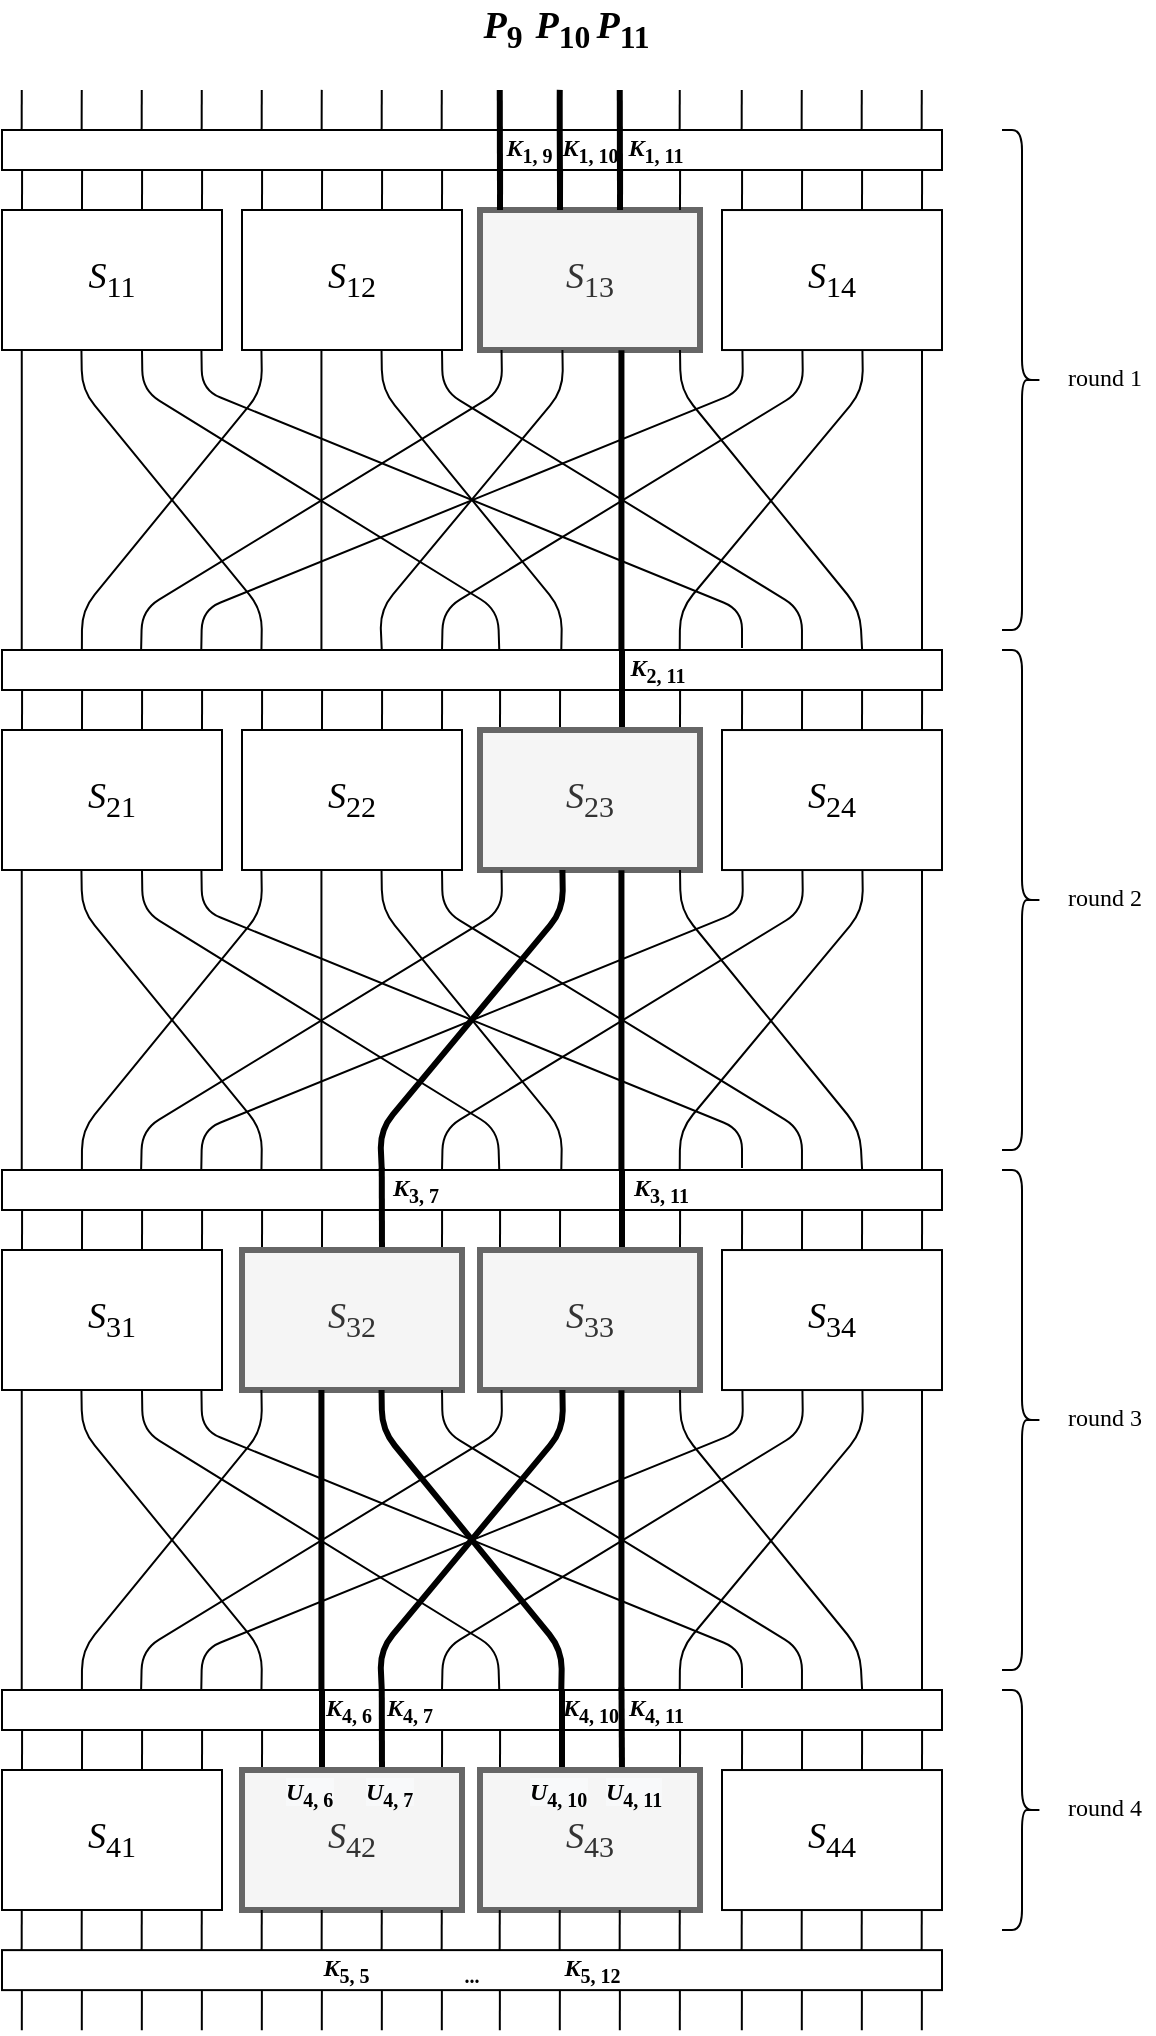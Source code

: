 <mxfile version="14.6.13" type="device"><diagram id="uLje0QRZ-tT1n5tde8Mo" name="Page-1"><mxGraphModel dx="221" dy="179" grid="1" gridSize="10" guides="1" tooltips="1" connect="1" arrows="1" fold="1" page="1" pageScale="1" pageWidth="827" pageHeight="1169" math="0" shadow="0"><root><mxCell id="0"/><mxCell id="1" parent="0"/><mxCell id="k24agzEFgReKQJJynVkt-1" value="&lt;font face=&quot;Times New Roman&quot; style=&quot;font-size: 18px&quot;&gt;&lt;i&gt;S&lt;/i&gt;&lt;sub&gt;11&lt;/sub&gt;&lt;/font&gt;" style="rounded=0;whiteSpace=wrap;html=1;" vertex="1" parent="1"><mxGeometry x="120" y="240" width="110" height="70" as="geometry"/></mxCell><mxCell id="k24agzEFgReKQJJynVkt-2" value="&lt;font style=&quot;font-size: 12px&quot;&gt;&lt;b&gt;&lt;font face=&quot;Times New Roman&quot; style=&quot;font-size: 12px&quot;&gt;&lt;i&gt;&amp;nbsp; &amp;nbsp; &amp;nbsp; &amp;nbsp; &amp;nbsp; &amp;nbsp; &amp;nbsp; &amp;nbsp; &amp;nbsp; &amp;nbsp; &amp;nbsp; &amp;nbsp; &amp;nbsp; &amp;nbsp; &amp;nbsp; &amp;nbsp; &amp;nbsp; &amp;nbsp; &amp;nbsp; &amp;nbsp; &amp;nbsp;K&lt;/i&gt;&lt;sub&gt;1, 9&amp;nbsp; &lt;/sub&gt;&lt;/font&gt;&lt;/b&gt;&lt;b&gt;&lt;font face=&quot;Times New Roman&quot; style=&quot;font-size: 12px&quot;&gt;&lt;i&gt;K&lt;/i&gt;&lt;sub&gt;1, 10&amp;nbsp; &lt;/sub&gt;&lt;/font&gt;&lt;/b&gt;&lt;b&gt;&lt;font face=&quot;Times New Roman&quot; style=&quot;font-size: 12px&quot;&gt;&lt;i&gt;K&lt;/i&gt;&lt;sub&gt;1, 11&lt;/sub&gt;&lt;/font&gt;&lt;/b&gt;&lt;/font&gt;" style="rounded=0;whiteSpace=wrap;html=1;" vertex="1" parent="1"><mxGeometry x="120" y="200" width="470" height="20" as="geometry"/></mxCell><mxCell id="k24agzEFgReKQJJynVkt-6" value="" style="endArrow=none;html=1;exitX=0.15;exitY=0.006;exitDx=0;exitDy=0;exitPerimeter=0;entryX=0.035;entryY=1.017;entryDx=0;entryDy=0;entryPerimeter=0;" edge="1" parent="1"><mxGeometry width="50" height="50" relative="1" as="geometry"><mxPoint x="130" y="240.02" as="sourcePoint"/><mxPoint x="130.05" y="220.0" as="targetPoint"/></mxGeometry></mxCell><mxCell id="k24agzEFgReKQJJynVkt-8" value="" style="endArrow=none;html=1;exitX=0.15;exitY=0.006;exitDx=0;exitDy=0;exitPerimeter=0;entryX=0.035;entryY=1.017;entryDx=0;entryDy=0;entryPerimeter=0;" edge="1" parent="1"><mxGeometry width="50" height="50" relative="1" as="geometry"><mxPoint x="160" y="240" as="sourcePoint"/><mxPoint x="160.05" y="219.98" as="targetPoint"/><Array as="points"><mxPoint x="160" y="229.98"/></Array></mxGeometry></mxCell><mxCell id="k24agzEFgReKQJJynVkt-9" value="" style="endArrow=none;html=1;exitX=0.15;exitY=0.006;exitDx=0;exitDy=0;exitPerimeter=0;entryX=0.035;entryY=1.017;entryDx=0;entryDy=0;entryPerimeter=0;" edge="1" parent="1"><mxGeometry width="50" height="50" relative="1" as="geometry"><mxPoint x="190" y="240.02" as="sourcePoint"/><mxPoint x="190.05" y="220" as="targetPoint"/></mxGeometry></mxCell><mxCell id="k24agzEFgReKQJJynVkt-10" value="" style="endArrow=none;html=1;exitX=0.15;exitY=0.006;exitDx=0;exitDy=0;exitPerimeter=0;entryX=0.035;entryY=1.017;entryDx=0;entryDy=0;entryPerimeter=0;" edge="1" parent="1"><mxGeometry width="50" height="50" relative="1" as="geometry"><mxPoint x="220.0" y="240.0" as="sourcePoint"/><mxPoint x="220.05" y="219.98" as="targetPoint"/></mxGeometry></mxCell><mxCell id="k24agzEFgReKQJJynVkt-13" value="&lt;font face=&quot;Times New Roman&quot; style=&quot;font-size: 18px&quot;&gt;&lt;i&gt;S&lt;/i&gt;&lt;sub&gt;12&lt;/sub&gt;&lt;/font&gt;" style="rounded=0;whiteSpace=wrap;html=1;" vertex="1" parent="1"><mxGeometry x="240" y="240" width="110" height="70" as="geometry"/></mxCell><mxCell id="k24agzEFgReKQJJynVkt-14" value="" style="endArrow=none;html=1;exitX=0.15;exitY=0.006;exitDx=0;exitDy=0;exitPerimeter=0;entryX=0.035;entryY=1.017;entryDx=0;entryDy=0;entryPerimeter=0;" edge="1" parent="1"><mxGeometry width="50" height="50" relative="1" as="geometry"><mxPoint x="250" y="240.02" as="sourcePoint"/><mxPoint x="250.05" y="220" as="targetPoint"/></mxGeometry></mxCell><mxCell id="k24agzEFgReKQJJynVkt-15" value="" style="endArrow=none;html=1;exitX=0.15;exitY=0.006;exitDx=0;exitDy=0;exitPerimeter=0;entryX=0.035;entryY=1.017;entryDx=0;entryDy=0;entryPerimeter=0;" edge="1" parent="1"><mxGeometry width="50" height="50" relative="1" as="geometry"><mxPoint x="280" y="240" as="sourcePoint"/><mxPoint x="280.05" y="219.98" as="targetPoint"/><Array as="points"><mxPoint x="280" y="229.98"/></Array></mxGeometry></mxCell><mxCell id="k24agzEFgReKQJJynVkt-16" value="" style="endArrow=none;html=1;exitX=0.15;exitY=0.006;exitDx=0;exitDy=0;exitPerimeter=0;entryX=0.035;entryY=1.017;entryDx=0;entryDy=0;entryPerimeter=0;" edge="1" parent="1"><mxGeometry width="50" height="50" relative="1" as="geometry"><mxPoint x="310" y="240.02" as="sourcePoint"/><mxPoint x="310.05" y="220" as="targetPoint"/></mxGeometry></mxCell><mxCell id="k24agzEFgReKQJJynVkt-17" value="" style="endArrow=none;html=1;exitX=0.15;exitY=0.006;exitDx=0;exitDy=0;exitPerimeter=0;entryX=0.035;entryY=1.017;entryDx=0;entryDy=0;entryPerimeter=0;" edge="1" parent="1"><mxGeometry width="50" height="50" relative="1" as="geometry"><mxPoint x="340" y="240" as="sourcePoint"/><mxPoint x="340.05" y="219.98" as="targetPoint"/></mxGeometry></mxCell><mxCell id="k24agzEFgReKQJJynVkt-18" value="&lt;font face=&quot;Times New Roman&quot; style=&quot;font-size: 18px&quot;&gt;&lt;i&gt;S&lt;/i&gt;&lt;sub&gt;13&lt;/sub&gt;&lt;/font&gt;" style="rounded=0;whiteSpace=wrap;html=1;strokeWidth=3;fillColor=#f5f5f5;strokeColor=#666666;fontColor=#333333;" vertex="1" parent="1"><mxGeometry x="359" y="240" width="110" height="70" as="geometry"/></mxCell><mxCell id="k24agzEFgReKQJJynVkt-19" value="" style="endArrow=none;html=1;exitX=0.15;exitY=0.006;exitDx=0;exitDy=0;exitPerimeter=0;entryX=0.035;entryY=1.017;entryDx=0;entryDy=0;entryPerimeter=0;strokeWidth=3;" edge="1" parent="1"><mxGeometry width="50" height="50" relative="1" as="geometry"><mxPoint x="369" y="240.02" as="sourcePoint"/><mxPoint x="369.05" y="220" as="targetPoint"/></mxGeometry></mxCell><mxCell id="k24agzEFgReKQJJynVkt-20" value="" style="endArrow=none;html=1;exitX=0.15;exitY=0.006;exitDx=0;exitDy=0;exitPerimeter=0;entryX=0.035;entryY=1.017;entryDx=0;entryDy=0;entryPerimeter=0;strokeWidth=3;" edge="1" parent="1"><mxGeometry width="50" height="50" relative="1" as="geometry"><mxPoint x="399" y="240" as="sourcePoint"/><mxPoint x="399.05" y="219.98" as="targetPoint"/><Array as="points"><mxPoint x="399" y="229.98"/></Array></mxGeometry></mxCell><mxCell id="k24agzEFgReKQJJynVkt-21" value="" style="endArrow=none;html=1;exitX=0.15;exitY=0.006;exitDx=0;exitDy=0;exitPerimeter=0;entryX=0.035;entryY=1.017;entryDx=0;entryDy=0;entryPerimeter=0;strokeWidth=3;" edge="1" parent="1"><mxGeometry width="50" height="50" relative="1" as="geometry"><mxPoint x="429" y="240.02" as="sourcePoint"/><mxPoint x="429.05" y="220" as="targetPoint"/></mxGeometry></mxCell><mxCell id="k24agzEFgReKQJJynVkt-22" value="" style="endArrow=none;html=1;exitX=0.15;exitY=0.006;exitDx=0;exitDy=0;exitPerimeter=0;entryX=0.035;entryY=1.017;entryDx=0;entryDy=0;entryPerimeter=0;" edge="1" parent="1"><mxGeometry width="50" height="50" relative="1" as="geometry"><mxPoint x="459" y="240" as="sourcePoint"/><mxPoint x="459.05" y="219.98" as="targetPoint"/></mxGeometry></mxCell><mxCell id="k24agzEFgReKQJJynVkt-23" value="&lt;font face=&quot;Times New Roman&quot; style=&quot;font-size: 18px&quot;&gt;&lt;i&gt;S&lt;/i&gt;&lt;sub&gt;14&lt;/sub&gt;&lt;/font&gt;" style="rounded=0;whiteSpace=wrap;html=1;" vertex="1" parent="1"><mxGeometry x="480" y="240.02" width="110" height="70" as="geometry"/></mxCell><mxCell id="k24agzEFgReKQJJynVkt-24" value="" style="endArrow=none;html=1;exitX=0.15;exitY=0.006;exitDx=0;exitDy=0;exitPerimeter=0;entryX=0.035;entryY=1.017;entryDx=0;entryDy=0;entryPerimeter=0;" edge="1" parent="1"><mxGeometry width="50" height="50" relative="1" as="geometry"><mxPoint x="490" y="240.04" as="sourcePoint"/><mxPoint x="490.05" y="220.02" as="targetPoint"/></mxGeometry></mxCell><mxCell id="k24agzEFgReKQJJynVkt-25" value="" style="endArrow=none;html=1;exitX=0.15;exitY=0.006;exitDx=0;exitDy=0;exitPerimeter=0;entryX=0.035;entryY=1.017;entryDx=0;entryDy=0;entryPerimeter=0;" edge="1" parent="1"><mxGeometry width="50" height="50" relative="1" as="geometry"><mxPoint x="520" y="240.02" as="sourcePoint"/><mxPoint x="520.05" y="220.0" as="targetPoint"/><Array as="points"><mxPoint x="520" y="230"/></Array></mxGeometry></mxCell><mxCell id="k24agzEFgReKQJJynVkt-26" value="" style="endArrow=none;html=1;exitX=0.15;exitY=0.006;exitDx=0;exitDy=0;exitPerimeter=0;entryX=0.035;entryY=1.017;entryDx=0;entryDy=0;entryPerimeter=0;" edge="1" parent="1"><mxGeometry width="50" height="50" relative="1" as="geometry"><mxPoint x="550" y="240.04" as="sourcePoint"/><mxPoint x="550.05" y="220.02" as="targetPoint"/></mxGeometry></mxCell><mxCell id="k24agzEFgReKQJJynVkt-27" value="" style="endArrow=none;html=1;exitX=0.15;exitY=0.006;exitDx=0;exitDy=0;exitPerimeter=0;entryX=0.035;entryY=1.017;entryDx=0;entryDy=0;entryPerimeter=0;" edge="1" parent="1"><mxGeometry width="50" height="50" relative="1" as="geometry"><mxPoint x="580.0" y="240.02" as="sourcePoint"/><mxPoint x="580.05" y="220.0" as="targetPoint"/></mxGeometry></mxCell><mxCell id="k24agzEFgReKQJJynVkt-28" value="" style="endArrow=none;html=1;exitX=0.15;exitY=0.006;exitDx=0;exitDy=0;exitPerimeter=0;entryX=0.035;entryY=1.017;entryDx=0;entryDy=0;entryPerimeter=0;" edge="1" parent="1"><mxGeometry width="50" height="50" relative="1" as="geometry"><mxPoint x="129.83" y="199.98" as="sourcePoint"/><mxPoint x="129.88" y="179.96" as="targetPoint"/></mxGeometry></mxCell><mxCell id="k24agzEFgReKQJJynVkt-29" value="" style="endArrow=none;html=1;exitX=0.15;exitY=0.006;exitDx=0;exitDy=0;exitPerimeter=0;entryX=0.035;entryY=1.017;entryDx=0;entryDy=0;entryPerimeter=0;" edge="1" parent="1"><mxGeometry width="50" height="50" relative="1" as="geometry"><mxPoint x="159.83" y="199.96" as="sourcePoint"/><mxPoint x="159.88" y="179.94" as="targetPoint"/><Array as="points"><mxPoint x="159.83" y="189.94"/></Array></mxGeometry></mxCell><mxCell id="k24agzEFgReKQJJynVkt-30" value="" style="endArrow=none;html=1;exitX=0.15;exitY=0.006;exitDx=0;exitDy=0;exitPerimeter=0;entryX=0.035;entryY=1.017;entryDx=0;entryDy=0;entryPerimeter=0;" edge="1" parent="1"><mxGeometry width="50" height="50" relative="1" as="geometry"><mxPoint x="189.83" y="199.98" as="sourcePoint"/><mxPoint x="189.88" y="179.96" as="targetPoint"/></mxGeometry></mxCell><mxCell id="k24agzEFgReKQJJynVkt-31" value="" style="endArrow=none;html=1;exitX=0.15;exitY=0.006;exitDx=0;exitDy=0;exitPerimeter=0;entryX=0.035;entryY=1.017;entryDx=0;entryDy=0;entryPerimeter=0;" edge="1" parent="1"><mxGeometry width="50" height="50" relative="1" as="geometry"><mxPoint x="219.83" y="199.96" as="sourcePoint"/><mxPoint x="219.88" y="179.94" as="targetPoint"/></mxGeometry></mxCell><mxCell id="k24agzEFgReKQJJynVkt-32" value="" style="endArrow=none;html=1;exitX=0.15;exitY=0.006;exitDx=0;exitDy=0;exitPerimeter=0;entryX=0.035;entryY=1.017;entryDx=0;entryDy=0;entryPerimeter=0;" edge="1" parent="1"><mxGeometry width="50" height="50" relative="1" as="geometry"><mxPoint x="249.83" y="199.98" as="sourcePoint"/><mxPoint x="249.88" y="179.96" as="targetPoint"/></mxGeometry></mxCell><mxCell id="k24agzEFgReKQJJynVkt-33" value="" style="endArrow=none;html=1;exitX=0.15;exitY=0.006;exitDx=0;exitDy=0;exitPerimeter=0;entryX=0.035;entryY=1.017;entryDx=0;entryDy=0;entryPerimeter=0;" edge="1" parent="1"><mxGeometry width="50" height="50" relative="1" as="geometry"><mxPoint x="279.83" y="199.96" as="sourcePoint"/><mxPoint x="279.88" y="179.94" as="targetPoint"/><Array as="points"><mxPoint x="279.83" y="189.94"/></Array></mxGeometry></mxCell><mxCell id="k24agzEFgReKQJJynVkt-34" value="" style="endArrow=none;html=1;exitX=0.15;exitY=0.006;exitDx=0;exitDy=0;exitPerimeter=0;entryX=0.035;entryY=1.017;entryDx=0;entryDy=0;entryPerimeter=0;" edge="1" parent="1"><mxGeometry width="50" height="50" relative="1" as="geometry"><mxPoint x="309.83" y="199.98" as="sourcePoint"/><mxPoint x="309.88" y="179.96" as="targetPoint"/></mxGeometry></mxCell><mxCell id="k24agzEFgReKQJJynVkt-35" value="" style="endArrow=none;html=1;exitX=0.15;exitY=0.006;exitDx=0;exitDy=0;exitPerimeter=0;entryX=0.035;entryY=1.017;entryDx=0;entryDy=0;entryPerimeter=0;" edge="1" parent="1"><mxGeometry width="50" height="50" relative="1" as="geometry"><mxPoint x="339.83" y="199.96" as="sourcePoint"/><mxPoint x="339.88" y="179.94" as="targetPoint"/></mxGeometry></mxCell><mxCell id="k24agzEFgReKQJJynVkt-36" value="" style="endArrow=none;html=1;entryX=0.035;entryY=1.017;entryDx=0;entryDy=0;entryPerimeter=0;fontStyle=1;horizontal=1;fontSize=19;endSize=13;strokeWidth=3;" edge="1" parent="1"><mxGeometry width="50" height="50" relative="1" as="geometry"><mxPoint x="369" y="230" as="sourcePoint"/><mxPoint x="368.88" y="179.96" as="targetPoint"/></mxGeometry></mxCell><mxCell id="k24agzEFgReKQJJynVkt-37" value="" style="endArrow=none;html=1;entryX=0.035;entryY=1.017;entryDx=0;entryDy=0;entryPerimeter=0;strokeWidth=3;" edge="1" parent="1"><mxGeometry width="50" height="50" relative="1" as="geometry"><mxPoint x="399" y="230" as="sourcePoint"/><mxPoint x="398.88" y="179.94" as="targetPoint"/><Array as="points"><mxPoint x="398.83" y="189.94"/></Array></mxGeometry></mxCell><mxCell id="k24agzEFgReKQJJynVkt-38" value="" style="endArrow=none;html=1;entryX=0.035;entryY=1.017;entryDx=0;entryDy=0;entryPerimeter=0;strokeWidth=3;" edge="1" parent="1"><mxGeometry width="50" height="50" relative="1" as="geometry"><mxPoint x="429" y="230" as="sourcePoint"/><mxPoint x="428.88" y="179.96" as="targetPoint"/></mxGeometry></mxCell><mxCell id="k24agzEFgReKQJJynVkt-39" value="" style="endArrow=none;html=1;exitX=0.15;exitY=0.006;exitDx=0;exitDy=0;exitPerimeter=0;entryX=0.035;entryY=1.017;entryDx=0;entryDy=0;entryPerimeter=0;" edge="1" parent="1"><mxGeometry width="50" height="50" relative="1" as="geometry"><mxPoint x="458.83" y="199.96" as="sourcePoint"/><mxPoint x="458.88" y="179.94" as="targetPoint"/></mxGeometry></mxCell><mxCell id="k24agzEFgReKQJJynVkt-40" value="" style="endArrow=none;html=1;exitX=0.15;exitY=0.006;exitDx=0;exitDy=0;exitPerimeter=0;entryX=0.035;entryY=1.017;entryDx=0;entryDy=0;entryPerimeter=0;" edge="1" parent="1"><mxGeometry width="50" height="50" relative="1" as="geometry"><mxPoint x="489.83" y="200.0" as="sourcePoint"/><mxPoint x="489.88" y="179.98" as="targetPoint"/></mxGeometry></mxCell><mxCell id="k24agzEFgReKQJJynVkt-41" value="" style="endArrow=none;html=1;exitX=0.15;exitY=0.006;exitDx=0;exitDy=0;exitPerimeter=0;entryX=0.035;entryY=1.017;entryDx=0;entryDy=0;entryPerimeter=0;" edge="1" parent="1"><mxGeometry width="50" height="50" relative="1" as="geometry"><mxPoint x="519.83" y="199.98" as="sourcePoint"/><mxPoint x="519.88" y="179.96" as="targetPoint"/><Array as="points"><mxPoint x="519.83" y="189.96"/></Array></mxGeometry></mxCell><mxCell id="k24agzEFgReKQJJynVkt-42" value="" style="endArrow=none;html=1;exitX=0.15;exitY=0.006;exitDx=0;exitDy=0;exitPerimeter=0;entryX=0.035;entryY=1.017;entryDx=0;entryDy=0;entryPerimeter=0;" edge="1" parent="1"><mxGeometry width="50" height="50" relative="1" as="geometry"><mxPoint x="549.83" y="200.0" as="sourcePoint"/><mxPoint x="549.88" y="179.98" as="targetPoint"/></mxGeometry></mxCell><mxCell id="k24agzEFgReKQJJynVkt-43" value="" style="endArrow=none;html=1;exitX=0.15;exitY=0.006;exitDx=0;exitDy=0;exitPerimeter=0;entryX=0.035;entryY=1.017;entryDx=0;entryDy=0;entryPerimeter=0;" edge="1" parent="1"><mxGeometry width="50" height="50" relative="1" as="geometry"><mxPoint x="579.83" y="199.98" as="sourcePoint"/><mxPoint x="579.88" y="179.96" as="targetPoint"/></mxGeometry></mxCell><mxCell id="k24agzEFgReKQJJynVkt-44" value="&lt;b&gt;&lt;font face=&quot;Times New Roman&quot;&gt;&lt;i&gt;&amp;nbsp; &amp;nbsp; &amp;nbsp; &amp;nbsp; &amp;nbsp; &amp;nbsp; &amp;nbsp; &amp;nbsp; &amp;nbsp; &amp;nbsp; &amp;nbsp; &amp;nbsp; &amp;nbsp; &amp;nbsp; &amp;nbsp; &amp;nbsp; &amp;nbsp; &amp;nbsp; &amp;nbsp; &amp;nbsp; &amp;nbsp; &amp;nbsp; &amp;nbsp; &amp;nbsp; &amp;nbsp; &amp;nbsp; &amp;nbsp; &amp;nbsp; &amp;nbsp; &amp;nbsp; &amp;nbsp; K&lt;/i&gt;&lt;sub&gt;2, 11&lt;/sub&gt;&lt;/font&gt;&lt;/b&gt;" style="rounded=0;whiteSpace=wrap;html=1;" vertex="1" parent="1"><mxGeometry x="120" y="460" width="470" height="20" as="geometry"/></mxCell><mxCell id="k24agzEFgReKQJJynVkt-45" value="" style="endArrow=none;html=1;exitX=0.021;exitY=-0.005;exitDx=0;exitDy=0;exitPerimeter=0;entryX=0.035;entryY=1.017;entryDx=0;entryDy=0;entryPerimeter=0;edgeStyle=orthogonalEdgeStyle;" edge="1" parent="1" source="k24agzEFgReKQJJynVkt-44"><mxGeometry width="50" height="50" relative="1" as="geometry"><mxPoint x="129.83" y="330.06" as="sourcePoint"/><mxPoint x="129.88" y="310.04" as="targetPoint"/><Array as="points"><mxPoint x="130" y="370"/><mxPoint x="130" y="370"/></Array></mxGeometry></mxCell><mxCell id="k24agzEFgReKQJJynVkt-61" value="" style="endArrow=none;html=1;exitX=0.021;exitY=-0.005;exitDx=0;exitDy=0;exitPerimeter=0;entryX=0.035;entryY=1.017;entryDx=0;entryDy=0;entryPerimeter=0;edgeStyle=orthogonalEdgeStyle;" edge="1" parent="1"><mxGeometry width="50" height="50" relative="1" as="geometry"><mxPoint x="580" y="460.0" as="sourcePoint"/><mxPoint x="580.01" y="310.14" as="targetPoint"/></mxGeometry></mxCell><mxCell id="k24agzEFgReKQJJynVkt-66" value="" style="endArrow=none;html=1;exitX=0.021;exitY=-0.005;exitDx=0;exitDy=0;exitPerimeter=0;entryX=0.035;entryY=1.017;entryDx=0;entryDy=0;entryPerimeter=0;edgeStyle=orthogonalEdgeStyle;strokeWidth=3;" edge="1" parent="1"><mxGeometry width="50" height="50" relative="1" as="geometry"><mxPoint x="429.71" y="460" as="sourcePoint"/><mxPoint x="429.72" y="310.14" as="targetPoint"/></mxGeometry></mxCell><mxCell id="k24agzEFgReKQJJynVkt-71" value="" style="endArrow=none;html=1;exitX=0.021;exitY=-0.005;exitDx=0;exitDy=0;exitPerimeter=0;entryX=0.035;entryY=1.017;entryDx=0;entryDy=0;entryPerimeter=0;edgeStyle=orthogonalEdgeStyle;" edge="1" parent="1"><mxGeometry width="50" height="50" relative="1" as="geometry"><mxPoint x="279.71" y="459.86" as="sourcePoint"/><mxPoint x="279.72" y="310" as="targetPoint"/></mxGeometry></mxCell><mxCell id="k24agzEFgReKQJJynVkt-72" value="" style="endArrow=none;html=1;exitX=0.085;exitY=-0.011;exitDx=0;exitDy=0;exitPerimeter=0;entryX=0.035;entryY=1.017;entryDx=0;entryDy=0;entryPerimeter=0;" edge="1" parent="1" source="k24agzEFgReKQJJynVkt-44"><mxGeometry width="50" height="50" relative="1" as="geometry"><mxPoint x="249.71" y="459.86" as="sourcePoint"/><mxPoint x="249.72" y="310" as="targetPoint"/><Array as="points"><mxPoint x="160" y="440"/><mxPoint x="250" y="330"/></Array></mxGeometry></mxCell><mxCell id="k24agzEFgReKQJJynVkt-73" value="" style="endArrow=none;html=1;entryX=0.035;entryY=1.017;entryDx=0;entryDy=0;entryPerimeter=0;" edge="1" parent="1"><mxGeometry width="50" height="50" relative="1" as="geometry"><mxPoint x="490" y="459" as="sourcePoint"/><mxPoint x="219.72" y="310.14" as="targetPoint"/><Array as="points"><mxPoint x="490" y="440"/><mxPoint x="220" y="330"/></Array></mxGeometry></mxCell><mxCell id="k24agzEFgReKQJJynVkt-75" value="" style="endArrow=none;html=1;exitX=0.276;exitY=-0.01;exitDx=0;exitDy=0;exitPerimeter=0;entryX=0.035;entryY=1.017;entryDx=0;entryDy=0;entryPerimeter=0;" edge="1" parent="1" source="k24agzEFgReKQJJynVkt-44"><mxGeometry width="50" height="50" relative="1" as="geometry"><mxPoint x="159.71" y="460" as="sourcePoint"/><mxPoint x="159.72" y="310.14" as="targetPoint"/><Array as="points"><mxPoint x="250" y="440"/><mxPoint x="160" y="330"/></Array></mxGeometry></mxCell><mxCell id="k24agzEFgReKQJJynVkt-78" value="" style="endArrow=none;html=1;exitX=0.15;exitY=0.006;exitDx=0;exitDy=0;exitPerimeter=0;entryX=0.035;entryY=1.017;entryDx=0;entryDy=0;entryPerimeter=0;" edge="1" parent="1"><mxGeometry width="50" height="50" relative="1" as="geometry"><mxPoint x="130" y="500.04" as="sourcePoint"/><mxPoint x="130.05" y="480.02" as="targetPoint"/></mxGeometry></mxCell><mxCell id="k24agzEFgReKQJJynVkt-79" value="" style="endArrow=none;html=1;exitX=0.15;exitY=0.006;exitDx=0;exitDy=0;exitPerimeter=0;entryX=0.035;entryY=1.017;entryDx=0;entryDy=0;entryPerimeter=0;" edge="1" parent="1"><mxGeometry width="50" height="50" relative="1" as="geometry"><mxPoint x="160" y="500.02" as="sourcePoint"/><mxPoint x="160.05" y="480.0" as="targetPoint"/><Array as="points"><mxPoint x="160" y="490"/></Array></mxGeometry></mxCell><mxCell id="k24agzEFgReKQJJynVkt-80" value="" style="endArrow=none;html=1;exitX=0.15;exitY=0.006;exitDx=0;exitDy=0;exitPerimeter=0;entryX=0.035;entryY=1.017;entryDx=0;entryDy=0;entryPerimeter=0;" edge="1" parent="1"><mxGeometry width="50" height="50" relative="1" as="geometry"><mxPoint x="190" y="500.04" as="sourcePoint"/><mxPoint x="190.05" y="480.02" as="targetPoint"/></mxGeometry></mxCell><mxCell id="k24agzEFgReKQJJynVkt-81" value="" style="endArrow=none;html=1;exitX=0.15;exitY=0.006;exitDx=0;exitDy=0;exitPerimeter=0;entryX=0.035;entryY=1.017;entryDx=0;entryDy=0;entryPerimeter=0;" edge="1" parent="1"><mxGeometry width="50" height="50" relative="1" as="geometry"><mxPoint x="220" y="500.02" as="sourcePoint"/><mxPoint x="220.05" y="480.0" as="targetPoint"/></mxGeometry></mxCell><mxCell id="k24agzEFgReKQJJynVkt-83" value="" style="endArrow=none;html=1;exitX=0.15;exitY=0.006;exitDx=0;exitDy=0;exitPerimeter=0;entryX=0.035;entryY=1.017;entryDx=0;entryDy=0;entryPerimeter=0;" edge="1" parent="1"><mxGeometry width="50" height="50" relative="1" as="geometry"><mxPoint x="250" y="500.04" as="sourcePoint"/><mxPoint x="250.05" y="480.02" as="targetPoint"/></mxGeometry></mxCell><mxCell id="k24agzEFgReKQJJynVkt-84" value="" style="endArrow=none;html=1;exitX=0.15;exitY=0.006;exitDx=0;exitDy=0;exitPerimeter=0;entryX=0.035;entryY=1.017;entryDx=0;entryDy=0;entryPerimeter=0;" edge="1" parent="1"><mxGeometry width="50" height="50" relative="1" as="geometry"><mxPoint x="280" y="500.02" as="sourcePoint"/><mxPoint x="280.05" y="480.0" as="targetPoint"/><Array as="points"><mxPoint x="280" y="490"/></Array></mxGeometry></mxCell><mxCell id="k24agzEFgReKQJJynVkt-85" value="" style="endArrow=none;html=1;exitX=0.15;exitY=0.006;exitDx=0;exitDy=0;exitPerimeter=0;entryX=0.035;entryY=1.017;entryDx=0;entryDy=0;entryPerimeter=0;" edge="1" parent="1"><mxGeometry width="50" height="50" relative="1" as="geometry"><mxPoint x="310" y="500.04" as="sourcePoint"/><mxPoint x="310.05" y="480.02" as="targetPoint"/></mxGeometry></mxCell><mxCell id="k24agzEFgReKQJJynVkt-86" value="" style="endArrow=none;html=1;exitX=0.15;exitY=0.006;exitDx=0;exitDy=0;exitPerimeter=0;entryX=0.035;entryY=1.017;entryDx=0;entryDy=0;entryPerimeter=0;" edge="1" parent="1"><mxGeometry width="50" height="50" relative="1" as="geometry"><mxPoint x="340" y="500.02" as="sourcePoint"/><mxPoint x="340.05" y="480.0" as="targetPoint"/></mxGeometry></mxCell><mxCell id="k24agzEFgReKQJJynVkt-88" value="" style="endArrow=none;html=1;exitX=0.15;exitY=0.006;exitDx=0;exitDy=0;exitPerimeter=0;entryX=0.035;entryY=1.017;entryDx=0;entryDy=0;entryPerimeter=0;" edge="1" parent="1"><mxGeometry width="50" height="50" relative="1" as="geometry"><mxPoint x="369" y="500.04" as="sourcePoint"/><mxPoint x="369.05" y="480.02" as="targetPoint"/></mxGeometry></mxCell><mxCell id="k24agzEFgReKQJJynVkt-89" value="" style="endArrow=none;html=1;exitX=0.15;exitY=0.006;exitDx=0;exitDy=0;exitPerimeter=0;entryX=0.035;entryY=1.017;entryDx=0;entryDy=0;entryPerimeter=0;" edge="1" parent="1"><mxGeometry width="50" height="50" relative="1" as="geometry"><mxPoint x="399" y="500.02" as="sourcePoint"/><mxPoint x="399.05" y="480.0" as="targetPoint"/><Array as="points"><mxPoint x="399" y="490"/></Array></mxGeometry></mxCell><mxCell id="k24agzEFgReKQJJynVkt-90" value="" style="endArrow=none;html=1;exitX=0.15;exitY=0.006;exitDx=0;exitDy=0;exitPerimeter=0;strokeWidth=3;" edge="1" parent="1"><mxGeometry width="50" height="50" relative="1" as="geometry"><mxPoint x="430" y="500.04" as="sourcePoint"/><mxPoint x="430" y="460" as="targetPoint"/></mxGeometry></mxCell><mxCell id="k24agzEFgReKQJJynVkt-91" value="" style="endArrow=none;html=1;exitX=0.15;exitY=0.006;exitDx=0;exitDy=0;exitPerimeter=0;entryX=0.035;entryY=1.017;entryDx=0;entryDy=0;entryPerimeter=0;" edge="1" parent="1"><mxGeometry width="50" height="50" relative="1" as="geometry"><mxPoint x="459" y="500.02" as="sourcePoint"/><mxPoint x="459.05" y="480.0" as="targetPoint"/></mxGeometry></mxCell><mxCell id="k24agzEFgReKQJJynVkt-93" value="" style="endArrow=none;html=1;exitX=0.15;exitY=0.006;exitDx=0;exitDy=0;exitPerimeter=0;entryX=0.035;entryY=1.017;entryDx=0;entryDy=0;entryPerimeter=0;" edge="1" parent="1"><mxGeometry width="50" height="50" relative="1" as="geometry"><mxPoint x="490" y="500.06" as="sourcePoint"/><mxPoint x="490.05" y="480.04" as="targetPoint"/></mxGeometry></mxCell><mxCell id="k24agzEFgReKQJJynVkt-94" value="" style="endArrow=none;html=1;exitX=0.15;exitY=0.006;exitDx=0;exitDy=0;exitPerimeter=0;entryX=0.035;entryY=1.017;entryDx=0;entryDy=0;entryPerimeter=0;" edge="1" parent="1"><mxGeometry width="50" height="50" relative="1" as="geometry"><mxPoint x="520" y="500.04" as="sourcePoint"/><mxPoint x="520.05" y="480.02" as="targetPoint"/><Array as="points"><mxPoint x="520" y="490.02"/></Array></mxGeometry></mxCell><mxCell id="k24agzEFgReKQJJynVkt-95" value="" style="endArrow=none;html=1;exitX=0.15;exitY=0.006;exitDx=0;exitDy=0;exitPerimeter=0;entryX=0.035;entryY=1.017;entryDx=0;entryDy=0;entryPerimeter=0;" edge="1" parent="1"><mxGeometry width="50" height="50" relative="1" as="geometry"><mxPoint x="550" y="500.06" as="sourcePoint"/><mxPoint x="550.05" y="480.04" as="targetPoint"/></mxGeometry></mxCell><mxCell id="k24agzEFgReKQJJynVkt-96" value="" style="endArrow=none;html=1;exitX=0.15;exitY=0.006;exitDx=0;exitDy=0;exitPerimeter=0;entryX=0.035;entryY=1.017;entryDx=0;entryDy=0;entryPerimeter=0;" edge="1" parent="1"><mxGeometry width="50" height="50" relative="1" as="geometry"><mxPoint x="580" y="500.04" as="sourcePoint"/><mxPoint x="580.05" y="480.02" as="targetPoint"/></mxGeometry></mxCell><mxCell id="k24agzEFgReKQJJynVkt-116" value="" style="endArrow=none;html=1;exitX=0.529;exitY=0.006;exitDx=0;exitDy=0;exitPerimeter=0;entryX=0.035;entryY=1.017;entryDx=0;entryDy=0;entryPerimeter=0;" edge="1" parent="1" source="k24agzEFgReKQJJynVkt-44"><mxGeometry width="50" height="50" relative="1" as="geometry"><mxPoint x="280" y="460.0" as="sourcePoint"/><mxPoint x="190.0" y="310.34" as="targetPoint"/><Array as="points"><mxPoint x="368" y="440"/><mxPoint x="190.28" y="330.2"/></Array></mxGeometry></mxCell><mxCell id="k24agzEFgReKQJJynVkt-117" value="" style="endArrow=none;html=1;entryX=0.035;entryY=1.017;entryDx=0;entryDy=0;entryPerimeter=0;exitX=0.595;exitY=-0.006;exitDx=0;exitDy=0;exitPerimeter=0;" edge="1" parent="1"><mxGeometry width="50" height="50" relative="1" as="geometry"><mxPoint x="399.65" y="459.88" as="sourcePoint"/><mxPoint x="309.77" y="310" as="targetPoint"/><Array as="points"><mxPoint x="400" y="440"/><mxPoint x="310.05" y="330"/></Array></mxGeometry></mxCell><mxCell id="k24agzEFgReKQJJynVkt-118" value="" style="endArrow=none;html=1;entryX=0.035;entryY=1.017;entryDx=0;entryDy=0;entryPerimeter=0;exitX=0.851;exitY=0.005;exitDx=0;exitDy=0;exitPerimeter=0;" edge="1" parent="1" source="k24agzEFgReKQJJynVkt-44"><mxGeometry width="50" height="50" relative="1" as="geometry"><mxPoint x="520" y="459" as="sourcePoint"/><mxPoint x="340" y="310" as="targetPoint"/><Array as="points"><mxPoint x="520" y="440"/><mxPoint x="340.28" y="330"/></Array></mxGeometry></mxCell><mxCell id="k24agzEFgReKQJJynVkt-119" value="" style="endArrow=none;html=1;exitX=0.148;exitY=-0.002;exitDx=0;exitDy=0;exitPerimeter=0;entryX=0.035;entryY=1.017;entryDx=0;entryDy=0;entryPerimeter=0;" edge="1" parent="1" source="k24agzEFgReKQJJynVkt-44"><mxGeometry width="50" height="50" relative="1" as="geometry"><mxPoint x="280.0" y="459.78" as="sourcePoint"/><mxPoint x="369.77" y="310" as="targetPoint"/><Array as="points"><mxPoint x="190" y="440"/><mxPoint x="370.05" y="330"/></Array></mxGeometry></mxCell><mxCell id="k24agzEFgReKQJJynVkt-120" value="" style="endArrow=none;html=1;exitX=0.404;exitY=-0.003;exitDx=0;exitDy=0;exitPerimeter=0;entryX=0.035;entryY=1.017;entryDx=0;entryDy=0;entryPerimeter=0;" edge="1" parent="1" source="k24agzEFgReKQJJynVkt-44"><mxGeometry width="50" height="50" relative="1" as="geometry"><mxPoint x="220.0" y="460.0" as="sourcePoint"/><mxPoint x="400.21" y="310.04" as="targetPoint"/><Array as="points"><mxPoint x="309" y="440"/><mxPoint x="400.49" y="330.04"/></Array></mxGeometry></mxCell><mxCell id="k24agzEFgReKQJJynVkt-121" value="" style="endArrow=none;html=1;entryX=0.035;entryY=1.017;entryDx=0;entryDy=0;entryPerimeter=0;exitX=0.915;exitY=-0.009;exitDx=0;exitDy=0;exitPerimeter=0;" edge="1" parent="1"><mxGeometry width="50" height="50" relative="1" as="geometry"><mxPoint x="550.05" y="459.82" as="sourcePoint"/><mxPoint x="459" y="310" as="targetPoint"/><Array as="points"><mxPoint x="549" y="440"/><mxPoint x="459.28" y="330"/></Array></mxGeometry></mxCell><mxCell id="k24agzEFgReKQJJynVkt-122" value="" style="endArrow=none;html=1;exitX=0.212;exitY=0;exitDx=0;exitDy=0;exitPerimeter=0;entryX=0.035;entryY=1.017;entryDx=0;entryDy=0;entryPerimeter=0;" edge="1" parent="1" source="k24agzEFgReKQJJynVkt-44"><mxGeometry width="50" height="50" relative="1" as="geometry"><mxPoint x="310.0" y="460.0" as="sourcePoint"/><mxPoint x="490.21" y="310.04" as="targetPoint"/><Array as="points"><mxPoint x="220" y="440"/><mxPoint x="490.49" y="330.04"/></Array></mxGeometry></mxCell><mxCell id="k24agzEFgReKQJJynVkt-123" value="" style="endArrow=none;html=1;exitX=0.148;exitY=-0.002;exitDx=0;exitDy=0;exitPerimeter=0;entryX=0.035;entryY=1.017;entryDx=0;entryDy=0;entryPerimeter=0;" edge="1" parent="1"><mxGeometry width="50" height="50" relative="1" as="geometry"><mxPoint x="340.0" y="460.0" as="sourcePoint"/><mxPoint x="520.21" y="310.04" as="targetPoint"/><Array as="points"><mxPoint x="340.44" y="440.04"/><mxPoint x="520.49" y="330.04"/></Array></mxGeometry></mxCell><mxCell id="k24agzEFgReKQJJynVkt-124" value="" style="endArrow=none;html=1;exitX=0.721;exitY=0.006;exitDx=0;exitDy=0;exitPerimeter=0;entryX=0.035;entryY=1.017;entryDx=0;entryDy=0;entryPerimeter=0;" edge="1" parent="1" source="k24agzEFgReKQJJynVkt-44"><mxGeometry width="50" height="50" relative="1" as="geometry"><mxPoint x="459.88" y="460.0" as="sourcePoint"/><mxPoint x="550.21" y="310.1" as="targetPoint"/><Array as="points"><mxPoint x="459" y="440.06"/><mxPoint x="550.49" y="330.1"/></Array></mxGeometry></mxCell><mxCell id="k24agzEFgReKQJJynVkt-125" value="&lt;font face=&quot;Times New Roman&quot; style=&quot;font-size: 18px&quot;&gt;&lt;i&gt;S&lt;/i&gt;&lt;sub&gt;21&lt;/sub&gt;&lt;/font&gt;" style="rounded=0;whiteSpace=wrap;html=1;" vertex="1" parent="1"><mxGeometry x="120" y="500" width="110" height="70" as="geometry"/></mxCell><mxCell id="k24agzEFgReKQJJynVkt-126" value="&lt;font face=&quot;Times New Roman&quot; style=&quot;font-size: 18px&quot;&gt;&lt;i&gt;S&lt;/i&gt;&lt;sub&gt;22&lt;/sub&gt;&lt;/font&gt;" style="rounded=0;whiteSpace=wrap;html=1;" vertex="1" parent="1"><mxGeometry x="240" y="500" width="110" height="70" as="geometry"/></mxCell><mxCell id="k24agzEFgReKQJJynVkt-127" value="&lt;font face=&quot;Times New Roman&quot; style=&quot;font-size: 18px&quot;&gt;&lt;i&gt;S&lt;/i&gt;&lt;sub&gt;23&lt;/sub&gt;&lt;/font&gt;" style="rounded=0;whiteSpace=wrap;html=1;fillColor=#f5f5f5;strokeColor=#666666;fontColor=#333333;strokeWidth=3;" vertex="1" parent="1"><mxGeometry x="359" y="500" width="110" height="70" as="geometry"/></mxCell><mxCell id="k24agzEFgReKQJJynVkt-128" value="&lt;font face=&quot;Times New Roman&quot; style=&quot;font-size: 18px&quot;&gt;&lt;i&gt;S&lt;/i&gt;&lt;sub&gt;24&lt;/sub&gt;&lt;/font&gt;" style="rounded=0;whiteSpace=wrap;html=1;" vertex="1" parent="1"><mxGeometry x="480" y="500.02" width="110" height="70" as="geometry"/></mxCell><mxCell id="k24agzEFgReKQJJynVkt-129" value="&lt;b&gt;&lt;font face=&quot;Times New Roman&quot;&gt;&lt;i&gt;&amp;nbsp; &amp;nbsp; &amp;nbsp; &amp;nbsp; &amp;nbsp; &amp;nbsp; &amp;nbsp; &amp;nbsp; &amp;nbsp; &amp;nbsp; &amp;nbsp; &amp;nbsp;K&lt;/i&gt;&lt;sub&gt;3, 7&amp;nbsp; &amp;nbsp; &amp;nbsp; &amp;nbsp; &amp;nbsp; &amp;nbsp; &amp;nbsp; &amp;nbsp; &amp;nbsp; &amp;nbsp; &amp;nbsp; &amp;nbsp; &amp;nbsp; &amp;nbsp; &amp;nbsp; &amp;nbsp; &amp;nbsp; &amp;nbsp; &amp;nbsp; &amp;nbsp;&lt;/sub&gt;&lt;/font&gt;&lt;/b&gt;&lt;b&gt;&lt;font face=&quot;Times New Roman&quot;&gt;&lt;i&gt;K&lt;/i&gt;&lt;sub&gt;3, 11&lt;/sub&gt;&lt;/font&gt;&lt;/b&gt;" style="rounded=0;whiteSpace=wrap;html=1;" vertex="1" parent="1"><mxGeometry x="120" y="720" width="470" height="20" as="geometry"/></mxCell><mxCell id="k24agzEFgReKQJJynVkt-130" value="" style="endArrow=none;html=1;exitX=0.021;exitY=-0.005;exitDx=0;exitDy=0;exitPerimeter=0;entryX=0.035;entryY=1.017;entryDx=0;entryDy=0;entryPerimeter=0;edgeStyle=orthogonalEdgeStyle;" edge="1" source="k24agzEFgReKQJJynVkt-129" parent="1"><mxGeometry width="50" height="50" relative="1" as="geometry"><mxPoint x="129.83" y="590.06" as="sourcePoint"/><mxPoint x="129.88" y="570.04" as="targetPoint"/><Array as="points"><mxPoint x="130" y="630"/><mxPoint x="130" y="630"/></Array></mxGeometry></mxCell><mxCell id="k24agzEFgReKQJJynVkt-131" value="" style="endArrow=none;html=1;exitX=0.021;exitY=-0.005;exitDx=0;exitDy=0;exitPerimeter=0;entryX=0.035;entryY=1.017;entryDx=0;entryDy=0;entryPerimeter=0;edgeStyle=orthogonalEdgeStyle;" edge="1" parent="1"><mxGeometry width="50" height="50" relative="1" as="geometry"><mxPoint x="580" y="720" as="sourcePoint"/><mxPoint x="580.01" y="570.14" as="targetPoint"/></mxGeometry></mxCell><mxCell id="k24agzEFgReKQJJynVkt-132" value="" style="endArrow=none;html=1;exitX=0.021;exitY=-0.005;exitDx=0;exitDy=0;exitPerimeter=0;entryX=0.035;entryY=1.017;entryDx=0;entryDy=0;entryPerimeter=0;edgeStyle=orthogonalEdgeStyle;strokeWidth=3;" edge="1" parent="1"><mxGeometry width="50" height="50" relative="1" as="geometry"><mxPoint x="429.71" y="720" as="sourcePoint"/><mxPoint x="429.72" y="570.14" as="targetPoint"/></mxGeometry></mxCell><mxCell id="k24agzEFgReKQJJynVkt-133" value="" style="endArrow=none;html=1;exitX=0.021;exitY=-0.005;exitDx=0;exitDy=0;exitPerimeter=0;entryX=0.035;entryY=1.017;entryDx=0;entryDy=0;entryPerimeter=0;edgeStyle=orthogonalEdgeStyle;" edge="1" parent="1"><mxGeometry width="50" height="50" relative="1" as="geometry"><mxPoint x="279.71" y="719.86" as="sourcePoint"/><mxPoint x="279.72" y="570" as="targetPoint"/></mxGeometry></mxCell><mxCell id="k24agzEFgReKQJJynVkt-134" value="" style="endArrow=none;html=1;exitX=0.085;exitY=-0.011;exitDx=0;exitDy=0;exitPerimeter=0;entryX=0.035;entryY=1.017;entryDx=0;entryDy=0;entryPerimeter=0;" edge="1" source="k24agzEFgReKQJJynVkt-129" parent="1"><mxGeometry width="50" height="50" relative="1" as="geometry"><mxPoint x="249.71" y="719.86" as="sourcePoint"/><mxPoint x="249.72" y="570" as="targetPoint"/><Array as="points"><mxPoint x="160" y="700"/><mxPoint x="250" y="590"/></Array></mxGeometry></mxCell><mxCell id="k24agzEFgReKQJJynVkt-135" value="" style="endArrow=none;html=1;entryX=0.035;entryY=1.017;entryDx=0;entryDy=0;entryPerimeter=0;" edge="1" parent="1"><mxGeometry width="50" height="50" relative="1" as="geometry"><mxPoint x="490" y="719" as="sourcePoint"/><mxPoint x="219.72" y="570.14" as="targetPoint"/><Array as="points"><mxPoint x="490" y="700"/><mxPoint x="220" y="590"/></Array></mxGeometry></mxCell><mxCell id="k24agzEFgReKQJJynVkt-136" value="" style="endArrow=none;html=1;exitX=0.276;exitY=-0.01;exitDx=0;exitDy=0;exitPerimeter=0;entryX=0.035;entryY=1.017;entryDx=0;entryDy=0;entryPerimeter=0;" edge="1" source="k24agzEFgReKQJJynVkt-129" parent="1"><mxGeometry width="50" height="50" relative="1" as="geometry"><mxPoint x="159.71" y="720" as="sourcePoint"/><mxPoint x="159.72" y="570.14" as="targetPoint"/><Array as="points"><mxPoint x="250" y="700"/><mxPoint x="160" y="590"/></Array></mxGeometry></mxCell><mxCell id="k24agzEFgReKQJJynVkt-137" value="" style="endArrow=none;html=1;exitX=0.15;exitY=0.006;exitDx=0;exitDy=0;exitPerimeter=0;entryX=0.035;entryY=1.017;entryDx=0;entryDy=0;entryPerimeter=0;" edge="1" parent="1"><mxGeometry width="50" height="50" relative="1" as="geometry"><mxPoint x="130" y="760.04" as="sourcePoint"/><mxPoint x="130.05" y="740.02" as="targetPoint"/></mxGeometry></mxCell><mxCell id="k24agzEFgReKQJJynVkt-138" value="" style="endArrow=none;html=1;exitX=0.15;exitY=0.006;exitDx=0;exitDy=0;exitPerimeter=0;entryX=0.035;entryY=1.017;entryDx=0;entryDy=0;entryPerimeter=0;" edge="1" parent="1"><mxGeometry width="50" height="50" relative="1" as="geometry"><mxPoint x="160" y="760.02" as="sourcePoint"/><mxPoint x="160.05" y="740.0" as="targetPoint"/><Array as="points"><mxPoint x="160" y="750"/></Array></mxGeometry></mxCell><mxCell id="k24agzEFgReKQJJynVkt-139" value="" style="endArrow=none;html=1;exitX=0.15;exitY=0.006;exitDx=0;exitDy=0;exitPerimeter=0;entryX=0.035;entryY=1.017;entryDx=0;entryDy=0;entryPerimeter=0;" edge="1" parent="1"><mxGeometry width="50" height="50" relative="1" as="geometry"><mxPoint x="190" y="760.04" as="sourcePoint"/><mxPoint x="190.05" y="740.02" as="targetPoint"/></mxGeometry></mxCell><mxCell id="k24agzEFgReKQJJynVkt-140" value="" style="endArrow=none;html=1;exitX=0.15;exitY=0.006;exitDx=0;exitDy=0;exitPerimeter=0;entryX=0.035;entryY=1.017;entryDx=0;entryDy=0;entryPerimeter=0;" edge="1" parent="1"><mxGeometry width="50" height="50" relative="1" as="geometry"><mxPoint x="220" y="760.02" as="sourcePoint"/><mxPoint x="220.05" y="740.0" as="targetPoint"/></mxGeometry></mxCell><mxCell id="k24agzEFgReKQJJynVkt-141" value="" style="endArrow=none;html=1;exitX=0.15;exitY=0.006;exitDx=0;exitDy=0;exitPerimeter=0;entryX=0.035;entryY=1.017;entryDx=0;entryDy=0;entryPerimeter=0;" edge="1" parent="1"><mxGeometry width="50" height="50" relative="1" as="geometry"><mxPoint x="250" y="760.04" as="sourcePoint"/><mxPoint x="250.05" y="740.02" as="targetPoint"/></mxGeometry></mxCell><mxCell id="k24agzEFgReKQJJynVkt-142" value="" style="endArrow=none;html=1;exitX=0.15;exitY=0.006;exitDx=0;exitDy=0;exitPerimeter=0;entryX=0.035;entryY=1.017;entryDx=0;entryDy=0;entryPerimeter=0;" edge="1" parent="1"><mxGeometry width="50" height="50" relative="1" as="geometry"><mxPoint x="280" y="760.02" as="sourcePoint"/><mxPoint x="280.05" y="740.0" as="targetPoint"/><Array as="points"><mxPoint x="280" y="750"/></Array></mxGeometry></mxCell><mxCell id="k24agzEFgReKQJJynVkt-143" value="" style="endArrow=none;html=1;exitX=0.15;exitY=0.006;exitDx=0;exitDy=0;exitPerimeter=0;entryX=0.404;entryY=-0.053;entryDx=0;entryDy=0;entryPerimeter=0;strokeWidth=3;" edge="1" parent="1" target="k24agzEFgReKQJJynVkt-129"><mxGeometry width="50" height="50" relative="1" as="geometry"><mxPoint x="310" y="760.04" as="sourcePoint"/><mxPoint x="310.05" y="740.02" as="targetPoint"/></mxGeometry></mxCell><mxCell id="k24agzEFgReKQJJynVkt-144" value="" style="endArrow=none;html=1;exitX=0.15;exitY=0.006;exitDx=0;exitDy=0;exitPerimeter=0;entryX=0.035;entryY=1.017;entryDx=0;entryDy=0;entryPerimeter=0;" edge="1" parent="1"><mxGeometry width="50" height="50" relative="1" as="geometry"><mxPoint x="340" y="760.02" as="sourcePoint"/><mxPoint x="340.05" y="740.0" as="targetPoint"/></mxGeometry></mxCell><mxCell id="k24agzEFgReKQJJynVkt-145" value="" style="endArrow=none;html=1;exitX=0.15;exitY=0.006;exitDx=0;exitDy=0;exitPerimeter=0;entryX=0.035;entryY=1.017;entryDx=0;entryDy=0;entryPerimeter=0;" edge="1" parent="1"><mxGeometry width="50" height="50" relative="1" as="geometry"><mxPoint x="369" y="760.04" as="sourcePoint"/><mxPoint x="369.05" y="740.02" as="targetPoint"/></mxGeometry></mxCell><mxCell id="k24agzEFgReKQJJynVkt-146" value="" style="endArrow=none;html=1;exitX=0.15;exitY=0.006;exitDx=0;exitDy=0;exitPerimeter=0;entryX=0.035;entryY=1.017;entryDx=0;entryDy=0;entryPerimeter=0;" edge="1" parent="1"><mxGeometry width="50" height="50" relative="1" as="geometry"><mxPoint x="399" y="760.02" as="sourcePoint"/><mxPoint x="399.05" y="740.0" as="targetPoint"/><Array as="points"><mxPoint x="399" y="750"/></Array></mxGeometry></mxCell><mxCell id="k24agzEFgReKQJJynVkt-147" value="" style="endArrow=none;html=1;exitX=0.15;exitY=0.006;exitDx=0;exitDy=0;exitPerimeter=0;strokeWidth=3;" edge="1" parent="1"><mxGeometry width="50" height="50" relative="1" as="geometry"><mxPoint x="430" y="760.04" as="sourcePoint"/><mxPoint x="430" y="720" as="targetPoint"/></mxGeometry></mxCell><mxCell id="k24agzEFgReKQJJynVkt-148" value="" style="endArrow=none;html=1;exitX=0.15;exitY=0.006;exitDx=0;exitDy=0;exitPerimeter=0;entryX=0.035;entryY=1.017;entryDx=0;entryDy=0;entryPerimeter=0;" edge="1" parent="1"><mxGeometry width="50" height="50" relative="1" as="geometry"><mxPoint x="459" y="760.02" as="sourcePoint"/><mxPoint x="459.05" y="740.0" as="targetPoint"/></mxGeometry></mxCell><mxCell id="k24agzEFgReKQJJynVkt-149" value="" style="endArrow=none;html=1;exitX=0.15;exitY=0.006;exitDx=0;exitDy=0;exitPerimeter=0;entryX=0.035;entryY=1.017;entryDx=0;entryDy=0;entryPerimeter=0;" edge="1" parent="1"><mxGeometry width="50" height="50" relative="1" as="geometry"><mxPoint x="490" y="760.06" as="sourcePoint"/><mxPoint x="490.05" y="740.04" as="targetPoint"/></mxGeometry></mxCell><mxCell id="k24agzEFgReKQJJynVkt-150" value="" style="endArrow=none;html=1;exitX=0.15;exitY=0.006;exitDx=0;exitDy=0;exitPerimeter=0;entryX=0.035;entryY=1.017;entryDx=0;entryDy=0;entryPerimeter=0;" edge="1" parent="1"><mxGeometry width="50" height="50" relative="1" as="geometry"><mxPoint x="520" y="760.04" as="sourcePoint"/><mxPoint x="520.05" y="740.02" as="targetPoint"/><Array as="points"><mxPoint x="520" y="750.02"/></Array></mxGeometry></mxCell><mxCell id="k24agzEFgReKQJJynVkt-151" value="" style="endArrow=none;html=1;exitX=0.15;exitY=0.006;exitDx=0;exitDy=0;exitPerimeter=0;entryX=0.035;entryY=1.017;entryDx=0;entryDy=0;entryPerimeter=0;" edge="1" parent="1"><mxGeometry width="50" height="50" relative="1" as="geometry"><mxPoint x="550" y="760.06" as="sourcePoint"/><mxPoint x="550.05" y="740.04" as="targetPoint"/></mxGeometry></mxCell><mxCell id="k24agzEFgReKQJJynVkt-152" value="" style="endArrow=none;html=1;exitX=0.15;exitY=0.006;exitDx=0;exitDy=0;exitPerimeter=0;entryX=0.035;entryY=1.017;entryDx=0;entryDy=0;entryPerimeter=0;" edge="1" parent="1"><mxGeometry width="50" height="50" relative="1" as="geometry"><mxPoint x="580" y="760.04" as="sourcePoint"/><mxPoint x="580.05" y="740.02" as="targetPoint"/></mxGeometry></mxCell><mxCell id="k24agzEFgReKQJJynVkt-153" value="" style="endArrow=none;html=1;exitX=0.529;exitY=0.006;exitDx=0;exitDy=0;exitPerimeter=0;entryX=0.035;entryY=1.017;entryDx=0;entryDy=0;entryPerimeter=0;" edge="1" source="k24agzEFgReKQJJynVkt-129" parent="1"><mxGeometry width="50" height="50" relative="1" as="geometry"><mxPoint x="280" y="720" as="sourcePoint"/><mxPoint x="190" y="570.34" as="targetPoint"/><Array as="points"><mxPoint x="368" y="700"/><mxPoint x="190.28" y="590.2"/></Array></mxGeometry></mxCell><mxCell id="k24agzEFgReKQJJynVkt-154" value="" style="endArrow=none;html=1;entryX=0.035;entryY=1.017;entryDx=0;entryDy=0;entryPerimeter=0;exitX=0.595;exitY=-0.006;exitDx=0;exitDy=0;exitPerimeter=0;" edge="1" parent="1"><mxGeometry width="50" height="50" relative="1" as="geometry"><mxPoint x="399.65" y="719.88" as="sourcePoint"/><mxPoint x="309.77" y="570" as="targetPoint"/><Array as="points"><mxPoint x="400" y="700"/><mxPoint x="310.05" y="590"/></Array></mxGeometry></mxCell><mxCell id="k24agzEFgReKQJJynVkt-155" value="" style="endArrow=none;html=1;entryX=0.035;entryY=1.017;entryDx=0;entryDy=0;entryPerimeter=0;exitX=0.851;exitY=0.005;exitDx=0;exitDy=0;exitPerimeter=0;" edge="1" source="k24agzEFgReKQJJynVkt-129" parent="1"><mxGeometry width="50" height="50" relative="1" as="geometry"><mxPoint x="520" y="719" as="sourcePoint"/><mxPoint x="340" y="570" as="targetPoint"/><Array as="points"><mxPoint x="520" y="700"/><mxPoint x="340.28" y="590"/></Array></mxGeometry></mxCell><mxCell id="k24agzEFgReKQJJynVkt-156" value="" style="endArrow=none;html=1;exitX=0.148;exitY=-0.002;exitDx=0;exitDy=0;exitPerimeter=0;entryX=0.035;entryY=1.017;entryDx=0;entryDy=0;entryPerimeter=0;" edge="1" source="k24agzEFgReKQJJynVkt-129" parent="1"><mxGeometry width="50" height="50" relative="1" as="geometry"><mxPoint x="280.0" y="719.78" as="sourcePoint"/><mxPoint x="369.77" y="570" as="targetPoint"/><Array as="points"><mxPoint x="190" y="700"/><mxPoint x="370.05" y="590"/></Array></mxGeometry></mxCell><mxCell id="k24agzEFgReKQJJynVkt-157" value="" style="endArrow=none;html=1;exitX=0.404;exitY=-0.003;exitDx=0;exitDy=0;exitPerimeter=0;entryX=0.035;entryY=1.017;entryDx=0;entryDy=0;entryPerimeter=0;strokeWidth=3;" edge="1" source="k24agzEFgReKQJJynVkt-129" parent="1"><mxGeometry width="50" height="50" relative="1" as="geometry"><mxPoint x="220.0" y="720" as="sourcePoint"/><mxPoint x="400.21" y="570.04" as="targetPoint"/><Array as="points"><mxPoint x="309" y="700"/><mxPoint x="400.49" y="590.04"/></Array></mxGeometry></mxCell><mxCell id="k24agzEFgReKQJJynVkt-158" value="" style="endArrow=none;html=1;entryX=0.035;entryY=1.017;entryDx=0;entryDy=0;entryPerimeter=0;exitX=0.915;exitY=-0.009;exitDx=0;exitDy=0;exitPerimeter=0;" edge="1" parent="1"><mxGeometry width="50" height="50" relative="1" as="geometry"><mxPoint x="550.05" y="719.82" as="sourcePoint"/><mxPoint x="459" y="570" as="targetPoint"/><Array as="points"><mxPoint x="549" y="700"/><mxPoint x="459.28" y="590"/></Array></mxGeometry></mxCell><mxCell id="k24agzEFgReKQJJynVkt-159" value="" style="endArrow=none;html=1;exitX=0.212;exitY=0;exitDx=0;exitDy=0;exitPerimeter=0;entryX=0.035;entryY=1.017;entryDx=0;entryDy=0;entryPerimeter=0;" edge="1" source="k24agzEFgReKQJJynVkt-129" parent="1"><mxGeometry width="50" height="50" relative="1" as="geometry"><mxPoint x="310.0" y="720" as="sourcePoint"/><mxPoint x="490.21" y="570.04" as="targetPoint"/><Array as="points"><mxPoint x="220" y="700"/><mxPoint x="490.49" y="590.04"/></Array></mxGeometry></mxCell><mxCell id="k24agzEFgReKQJJynVkt-160" value="" style="endArrow=none;html=1;exitX=0.148;exitY=-0.002;exitDx=0;exitDy=0;exitPerimeter=0;entryX=0.035;entryY=1.017;entryDx=0;entryDy=0;entryPerimeter=0;" edge="1" parent="1"><mxGeometry width="50" height="50" relative="1" as="geometry"><mxPoint x="340" y="720" as="sourcePoint"/><mxPoint x="520.21" y="570.04" as="targetPoint"/><Array as="points"><mxPoint x="340.44" y="700.04"/><mxPoint x="520.49" y="590.04"/></Array></mxGeometry></mxCell><mxCell id="k24agzEFgReKQJJynVkt-161" value="" style="endArrow=none;html=1;exitX=0.721;exitY=0.006;exitDx=0;exitDy=0;exitPerimeter=0;entryX=0.035;entryY=1.017;entryDx=0;entryDy=0;entryPerimeter=0;" edge="1" source="k24agzEFgReKQJJynVkt-129" parent="1"><mxGeometry width="50" height="50" relative="1" as="geometry"><mxPoint x="459.88" y="720" as="sourcePoint"/><mxPoint x="550.21" y="570.1" as="targetPoint"/><Array as="points"><mxPoint x="459" y="700.06"/><mxPoint x="550.49" y="590.1"/></Array></mxGeometry></mxCell><mxCell id="k24agzEFgReKQJJynVkt-162" value="&lt;font face=&quot;Times New Roman&quot; style=&quot;font-size: 18px&quot;&gt;&lt;i&gt;S&lt;/i&gt;&lt;sub&gt;31&lt;/sub&gt;&lt;/font&gt;" style="rounded=0;whiteSpace=wrap;html=1;" vertex="1" parent="1"><mxGeometry x="120" y="760" width="110" height="70" as="geometry"/></mxCell><mxCell id="k24agzEFgReKQJJynVkt-163" value="&lt;font face=&quot;Times New Roman&quot; style=&quot;font-size: 18px&quot;&gt;&lt;i&gt;S&lt;/i&gt;&lt;sub&gt;32&lt;/sub&gt;&lt;/font&gt;" style="rounded=0;whiteSpace=wrap;html=1;fillColor=#f5f5f5;strokeColor=#666666;fontColor=#333333;strokeWidth=3;" vertex="1" parent="1"><mxGeometry x="240" y="760" width="110" height="70" as="geometry"/></mxCell><mxCell id="k24agzEFgReKQJJynVkt-164" value="&lt;font face=&quot;Times New Roman&quot; style=&quot;font-size: 18px&quot;&gt;&lt;i&gt;S&lt;/i&gt;&lt;sub&gt;33&lt;/sub&gt;&lt;/font&gt;" style="rounded=0;whiteSpace=wrap;html=1;strokeWidth=3;fillColor=#f5f5f5;strokeColor=#666666;fontColor=#333333;" vertex="1" parent="1"><mxGeometry x="359" y="760" width="110" height="70" as="geometry"/></mxCell><mxCell id="k24agzEFgReKQJJynVkt-165" value="&lt;font face=&quot;Times New Roman&quot; style=&quot;font-size: 18px&quot;&gt;&lt;i&gt;S&lt;/i&gt;&lt;sub&gt;34&lt;/sub&gt;&lt;/font&gt;" style="rounded=0;whiteSpace=wrap;html=1;" vertex="1" parent="1"><mxGeometry x="480" y="760.02" width="110" height="70" as="geometry"/></mxCell><mxCell id="k24agzEFgReKQJJynVkt-166" value="&lt;b&gt;&lt;font face=&quot;Times New Roman&quot;&gt;&lt;i&gt;&amp;nbsp; &amp;nbsp; &amp;nbsp; &amp;nbsp; &amp;nbsp; &amp;nbsp;K&lt;/i&gt;&lt;sub&gt;4, 6&amp;nbsp; &amp;nbsp;&lt;/sub&gt;&lt;/font&gt;&lt;/b&gt;&lt;b&gt;&lt;font face=&quot;Times New Roman&quot;&gt;&lt;i&gt;K&lt;/i&gt;&lt;sub&gt;4, 7&amp;nbsp; &amp;nbsp; &amp;nbsp; &amp;nbsp; &amp;nbsp; &amp;nbsp; &amp;nbsp; &amp;nbsp; &amp;nbsp; &amp;nbsp; &amp;nbsp; &amp;nbsp; &amp;nbsp;&amp;nbsp;&lt;/sub&gt;&lt;/font&gt;&lt;/b&gt;&lt;b&gt;&lt;font face=&quot;Times New Roman&quot;&gt;&lt;i&gt;K&lt;/i&gt;&lt;sub&gt;4, 10&amp;nbsp;&amp;nbsp;&lt;/sub&gt;&lt;/font&gt;&lt;/b&gt;&lt;b&gt;&lt;font face=&quot;Times New Roman&quot;&gt;&lt;i&gt;K&lt;/i&gt;&lt;sub&gt;4, 11&lt;/sub&gt;&lt;/font&gt;&lt;/b&gt;" style="rounded=0;whiteSpace=wrap;html=1;" vertex="1" parent="1"><mxGeometry x="120" y="980" width="470" height="20" as="geometry"/></mxCell><mxCell id="k24agzEFgReKQJJynVkt-167" value="" style="endArrow=none;html=1;exitX=0.021;exitY=-0.005;exitDx=0;exitDy=0;exitPerimeter=0;entryX=0.035;entryY=1.017;entryDx=0;entryDy=0;entryPerimeter=0;edgeStyle=orthogonalEdgeStyle;" edge="1" source="k24agzEFgReKQJJynVkt-166" parent="1"><mxGeometry width="50" height="50" relative="1" as="geometry"><mxPoint x="129.83" y="850.06" as="sourcePoint"/><mxPoint x="129.88" y="830.04" as="targetPoint"/><Array as="points"><mxPoint x="130" y="890"/><mxPoint x="130" y="890"/></Array></mxGeometry></mxCell><mxCell id="k24agzEFgReKQJJynVkt-168" value="" style="endArrow=none;html=1;exitX=0.021;exitY=-0.005;exitDx=0;exitDy=0;exitPerimeter=0;entryX=0.035;entryY=1.017;entryDx=0;entryDy=0;entryPerimeter=0;edgeStyle=orthogonalEdgeStyle;" edge="1" parent="1"><mxGeometry width="50" height="50" relative="1" as="geometry"><mxPoint x="580" y="980" as="sourcePoint"/><mxPoint x="580.01" y="830.14" as="targetPoint"/></mxGeometry></mxCell><mxCell id="k24agzEFgReKQJJynVkt-169" value="" style="endArrow=none;html=1;exitX=0.021;exitY=-0.005;exitDx=0;exitDy=0;exitPerimeter=0;entryX=0.035;entryY=1.017;entryDx=0;entryDy=0;entryPerimeter=0;edgeStyle=orthogonalEdgeStyle;strokeWidth=3;" edge="1" parent="1"><mxGeometry width="50" height="50" relative="1" as="geometry"><mxPoint x="429.71" y="980" as="sourcePoint"/><mxPoint x="429.72" y="830.14" as="targetPoint"/></mxGeometry></mxCell><mxCell id="k24agzEFgReKQJJynVkt-170" value="" style="endArrow=none;html=1;exitX=0.021;exitY=-0.005;exitDx=0;exitDy=0;exitPerimeter=0;entryX=0.035;entryY=1.017;entryDx=0;entryDy=0;entryPerimeter=0;edgeStyle=orthogonalEdgeStyle;strokeWidth=3;" edge="1" parent="1"><mxGeometry width="50" height="50" relative="1" as="geometry"><mxPoint x="279.71" y="979.86" as="sourcePoint"/><mxPoint x="279.72" y="830" as="targetPoint"/></mxGeometry></mxCell><mxCell id="k24agzEFgReKQJJynVkt-171" value="" style="endArrow=none;html=1;exitX=0.085;exitY=-0.011;exitDx=0;exitDy=0;exitPerimeter=0;entryX=0.035;entryY=1.017;entryDx=0;entryDy=0;entryPerimeter=0;" edge="1" source="k24agzEFgReKQJJynVkt-166" parent="1"><mxGeometry width="50" height="50" relative="1" as="geometry"><mxPoint x="249.71" y="979.86" as="sourcePoint"/><mxPoint x="249.72" y="830" as="targetPoint"/><Array as="points"><mxPoint x="160" y="960"/><mxPoint x="250" y="850"/></Array></mxGeometry></mxCell><mxCell id="k24agzEFgReKQJJynVkt-172" value="" style="endArrow=none;html=1;entryX=0.035;entryY=1.017;entryDx=0;entryDy=0;entryPerimeter=0;" edge="1" parent="1"><mxGeometry width="50" height="50" relative="1" as="geometry"><mxPoint x="490" y="979" as="sourcePoint"/><mxPoint x="219.72" y="830.14" as="targetPoint"/><Array as="points"><mxPoint x="490" y="960"/><mxPoint x="220" y="850"/></Array></mxGeometry></mxCell><mxCell id="k24agzEFgReKQJJynVkt-173" value="" style="endArrow=none;html=1;exitX=0.276;exitY=-0.01;exitDx=0;exitDy=0;exitPerimeter=0;entryX=0.035;entryY=1.017;entryDx=0;entryDy=0;entryPerimeter=0;" edge="1" source="k24agzEFgReKQJJynVkt-166" parent="1"><mxGeometry width="50" height="50" relative="1" as="geometry"><mxPoint x="159.71" y="980" as="sourcePoint"/><mxPoint x="159.72" y="830.14" as="targetPoint"/><Array as="points"><mxPoint x="250" y="960"/><mxPoint x="160" y="850"/></Array></mxGeometry></mxCell><mxCell id="k24agzEFgReKQJJynVkt-174" value="" style="endArrow=none;html=1;exitX=0.15;exitY=0.006;exitDx=0;exitDy=0;exitPerimeter=0;entryX=0.035;entryY=1.017;entryDx=0;entryDy=0;entryPerimeter=0;" edge="1" parent="1"><mxGeometry width="50" height="50" relative="1" as="geometry"><mxPoint x="130" y="1020.04" as="sourcePoint"/><mxPoint x="130.05" y="1000.02" as="targetPoint"/></mxGeometry></mxCell><mxCell id="k24agzEFgReKQJJynVkt-175" value="" style="endArrow=none;html=1;exitX=0.15;exitY=0.006;exitDx=0;exitDy=0;exitPerimeter=0;entryX=0.035;entryY=1.017;entryDx=0;entryDy=0;entryPerimeter=0;" edge="1" parent="1"><mxGeometry width="50" height="50" relative="1" as="geometry"><mxPoint x="160" y="1020.02" as="sourcePoint"/><mxPoint x="160.05" y="1000" as="targetPoint"/><Array as="points"><mxPoint x="160" y="1010"/></Array></mxGeometry></mxCell><mxCell id="k24agzEFgReKQJJynVkt-176" value="" style="endArrow=none;html=1;exitX=0.15;exitY=0.006;exitDx=0;exitDy=0;exitPerimeter=0;entryX=0.035;entryY=1.017;entryDx=0;entryDy=0;entryPerimeter=0;" edge="1" parent="1"><mxGeometry width="50" height="50" relative="1" as="geometry"><mxPoint x="190" y="1020.04" as="sourcePoint"/><mxPoint x="190.05" y="1000.02" as="targetPoint"/></mxGeometry></mxCell><mxCell id="k24agzEFgReKQJJynVkt-177" value="" style="endArrow=none;html=1;exitX=0.15;exitY=0.006;exitDx=0;exitDy=0;exitPerimeter=0;entryX=0.035;entryY=1.017;entryDx=0;entryDy=0;entryPerimeter=0;" edge="1" parent="1"><mxGeometry width="50" height="50" relative="1" as="geometry"><mxPoint x="220" y="1020.02" as="sourcePoint"/><mxPoint x="220.05" y="1000" as="targetPoint"/></mxGeometry></mxCell><mxCell id="k24agzEFgReKQJJynVkt-178" value="" style="endArrow=none;html=1;exitX=0.15;exitY=0.006;exitDx=0;exitDy=0;exitPerimeter=0;entryX=0.035;entryY=1.017;entryDx=0;entryDy=0;entryPerimeter=0;" edge="1" parent="1"><mxGeometry width="50" height="50" relative="1" as="geometry"><mxPoint x="250" y="1020.04" as="sourcePoint"/><mxPoint x="250.05" y="1000.02" as="targetPoint"/></mxGeometry></mxCell><mxCell id="k24agzEFgReKQJJynVkt-179" value="" style="endArrow=none;html=1;exitX=0.15;exitY=0.006;exitDx=0;exitDy=0;exitPerimeter=0;strokeWidth=3;" edge="1" parent="1"><mxGeometry width="50" height="50" relative="1" as="geometry"><mxPoint x="280" y="1020.02" as="sourcePoint"/><mxPoint x="280" y="980" as="targetPoint"/><Array as="points"><mxPoint x="280" y="1010"/></Array></mxGeometry></mxCell><mxCell id="k24agzEFgReKQJJynVkt-180" value="" style="endArrow=none;html=1;exitX=0.15;exitY=0.006;exitDx=0;exitDy=0;exitPerimeter=0;entryX=0.404;entryY=-0.002;entryDx=0;entryDy=0;entryPerimeter=0;strokeWidth=3;" edge="1" parent="1" target="k24agzEFgReKQJJynVkt-166"><mxGeometry width="50" height="50" relative="1" as="geometry"><mxPoint x="310" y="1020.04" as="sourcePoint"/><mxPoint x="310.05" y="1000.02" as="targetPoint"/></mxGeometry></mxCell><mxCell id="k24agzEFgReKQJJynVkt-181" value="" style="endArrow=none;html=1;exitX=0.15;exitY=0.006;exitDx=0;exitDy=0;exitPerimeter=0;entryX=0.035;entryY=1.017;entryDx=0;entryDy=0;entryPerimeter=0;" edge="1" parent="1"><mxGeometry width="50" height="50" relative="1" as="geometry"><mxPoint x="340" y="1020.02" as="sourcePoint"/><mxPoint x="340.05" y="1000" as="targetPoint"/></mxGeometry></mxCell><mxCell id="k24agzEFgReKQJJynVkt-182" value="" style="endArrow=none;html=1;exitX=0.15;exitY=0.006;exitDx=0;exitDy=0;exitPerimeter=0;entryX=0.035;entryY=1.017;entryDx=0;entryDy=0;entryPerimeter=0;" edge="1" parent="1"><mxGeometry width="50" height="50" relative="1" as="geometry"><mxPoint x="369" y="1020.04" as="sourcePoint"/><mxPoint x="369.05" y="1000.02" as="targetPoint"/></mxGeometry></mxCell><mxCell id="k24agzEFgReKQJJynVkt-183" value="" style="endArrow=none;html=1;exitX=0.15;exitY=0.006;exitDx=0;exitDy=0;exitPerimeter=0;strokeWidth=3;" edge="1" parent="1"><mxGeometry width="50" height="50" relative="1" as="geometry"><mxPoint x="400" y="1020.02" as="sourcePoint"/><mxPoint x="400" y="980" as="targetPoint"/><Array as="points"><mxPoint x="400" y="1010"/></Array></mxGeometry></mxCell><mxCell id="k24agzEFgReKQJJynVkt-184" value="" style="endArrow=none;html=1;exitX=0.15;exitY=0.006;exitDx=0;exitDy=0;exitPerimeter=0;entryX=0.659;entryY=-0.06;entryDx=0;entryDy=0;entryPerimeter=0;strokeWidth=3;" edge="1" parent="1" target="k24agzEFgReKQJJynVkt-166"><mxGeometry width="50" height="50" relative="1" as="geometry"><mxPoint x="430" y="1020.04" as="sourcePoint"/><mxPoint x="430.05" y="1000.02" as="targetPoint"/></mxGeometry></mxCell><mxCell id="k24agzEFgReKQJJynVkt-185" value="" style="endArrow=none;html=1;exitX=0.15;exitY=0.006;exitDx=0;exitDy=0;exitPerimeter=0;entryX=0.035;entryY=1.017;entryDx=0;entryDy=0;entryPerimeter=0;" edge="1" parent="1"><mxGeometry width="50" height="50" relative="1" as="geometry"><mxPoint x="459" y="1020.02" as="sourcePoint"/><mxPoint x="459.05" y="1000" as="targetPoint"/></mxGeometry></mxCell><mxCell id="k24agzEFgReKQJJynVkt-186" value="" style="endArrow=none;html=1;exitX=0.15;exitY=0.006;exitDx=0;exitDy=0;exitPerimeter=0;entryX=0.035;entryY=1.017;entryDx=0;entryDy=0;entryPerimeter=0;" edge="1" parent="1"><mxGeometry width="50" height="50" relative="1" as="geometry"><mxPoint x="490" y="1020.06" as="sourcePoint"/><mxPoint x="490.05" y="1000.04" as="targetPoint"/></mxGeometry></mxCell><mxCell id="k24agzEFgReKQJJynVkt-187" value="" style="endArrow=none;html=1;exitX=0.15;exitY=0.006;exitDx=0;exitDy=0;exitPerimeter=0;entryX=0.035;entryY=1.017;entryDx=0;entryDy=0;entryPerimeter=0;" edge="1" parent="1"><mxGeometry width="50" height="50" relative="1" as="geometry"><mxPoint x="520" y="1020.04" as="sourcePoint"/><mxPoint x="520.05" y="1000.02" as="targetPoint"/><Array as="points"><mxPoint x="520" y="1010.02"/></Array></mxGeometry></mxCell><mxCell id="k24agzEFgReKQJJynVkt-188" value="" style="endArrow=none;html=1;exitX=0.15;exitY=0.006;exitDx=0;exitDy=0;exitPerimeter=0;entryX=0.035;entryY=1.017;entryDx=0;entryDy=0;entryPerimeter=0;" edge="1" parent="1"><mxGeometry width="50" height="50" relative="1" as="geometry"><mxPoint x="550" y="1020.06" as="sourcePoint"/><mxPoint x="550.05" y="1000.04" as="targetPoint"/></mxGeometry></mxCell><mxCell id="k24agzEFgReKQJJynVkt-189" value="" style="endArrow=none;html=1;exitX=0.15;exitY=0.006;exitDx=0;exitDy=0;exitPerimeter=0;entryX=0.035;entryY=1.017;entryDx=0;entryDy=0;entryPerimeter=0;" edge="1" parent="1"><mxGeometry width="50" height="50" relative="1" as="geometry"><mxPoint x="580" y="1020.04" as="sourcePoint"/><mxPoint x="580.05" y="1000.02" as="targetPoint"/></mxGeometry></mxCell><mxCell id="k24agzEFgReKQJJynVkt-190" value="" style="endArrow=none;html=1;exitX=0.529;exitY=0.006;exitDx=0;exitDy=0;exitPerimeter=0;entryX=0.035;entryY=1.017;entryDx=0;entryDy=0;entryPerimeter=0;" edge="1" source="k24agzEFgReKQJJynVkt-166" parent="1"><mxGeometry width="50" height="50" relative="1" as="geometry"><mxPoint x="280" y="980" as="sourcePoint"/><mxPoint x="190" y="830.34" as="targetPoint"/><Array as="points"><mxPoint x="368" y="960"/><mxPoint x="190.28" y="850.2"/></Array></mxGeometry></mxCell><mxCell id="k24agzEFgReKQJJynVkt-191" value="" style="endArrow=none;html=1;entryX=0.035;entryY=1.017;entryDx=0;entryDy=0;entryPerimeter=0;exitX=0.595;exitY=-0.006;exitDx=0;exitDy=0;exitPerimeter=0;strokeWidth=3;" edge="1" parent="1"><mxGeometry width="50" height="50" relative="1" as="geometry"><mxPoint x="399.65" y="979.88" as="sourcePoint"/><mxPoint x="309.77" y="830" as="targetPoint"/><Array as="points"><mxPoint x="400" y="960"/><mxPoint x="310.05" y="850"/></Array></mxGeometry></mxCell><mxCell id="k24agzEFgReKQJJynVkt-192" value="" style="endArrow=none;html=1;entryX=0.035;entryY=1.017;entryDx=0;entryDy=0;entryPerimeter=0;exitX=0.851;exitY=0.005;exitDx=0;exitDy=0;exitPerimeter=0;" edge="1" source="k24agzEFgReKQJJynVkt-166" parent="1"><mxGeometry width="50" height="50" relative="1" as="geometry"><mxPoint x="520" y="979" as="sourcePoint"/><mxPoint x="340" y="830" as="targetPoint"/><Array as="points"><mxPoint x="520" y="960"/><mxPoint x="340.28" y="850"/></Array></mxGeometry></mxCell><mxCell id="k24agzEFgReKQJJynVkt-193" value="" style="endArrow=none;html=1;exitX=0.148;exitY=-0.002;exitDx=0;exitDy=0;exitPerimeter=0;entryX=0.035;entryY=1.017;entryDx=0;entryDy=0;entryPerimeter=0;" edge="1" source="k24agzEFgReKQJJynVkt-166" parent="1"><mxGeometry width="50" height="50" relative="1" as="geometry"><mxPoint x="280.0" y="979.78" as="sourcePoint"/><mxPoint x="369.77" y="830" as="targetPoint"/><Array as="points"><mxPoint x="190" y="960"/><mxPoint x="370.05" y="850"/></Array></mxGeometry></mxCell><mxCell id="k24agzEFgReKQJJynVkt-194" value="" style="endArrow=none;html=1;exitX=0.404;exitY=-0.003;exitDx=0;exitDy=0;exitPerimeter=0;entryX=0.035;entryY=1.017;entryDx=0;entryDy=0;entryPerimeter=0;strokeWidth=3;" edge="1" source="k24agzEFgReKQJJynVkt-166" parent="1"><mxGeometry width="50" height="50" relative="1" as="geometry"><mxPoint x="220.0" y="980" as="sourcePoint"/><mxPoint x="400.21" y="830.04" as="targetPoint"/><Array as="points"><mxPoint x="309" y="960"/><mxPoint x="400.49" y="850.04"/></Array></mxGeometry></mxCell><mxCell id="k24agzEFgReKQJJynVkt-195" value="" style="endArrow=none;html=1;entryX=0.035;entryY=1.017;entryDx=0;entryDy=0;entryPerimeter=0;exitX=0.915;exitY=-0.009;exitDx=0;exitDy=0;exitPerimeter=0;" edge="1" parent="1"><mxGeometry width="50" height="50" relative="1" as="geometry"><mxPoint x="550.05" y="979.82" as="sourcePoint"/><mxPoint x="459" y="830" as="targetPoint"/><Array as="points"><mxPoint x="549" y="960"/><mxPoint x="459.28" y="850"/></Array></mxGeometry></mxCell><mxCell id="k24agzEFgReKQJJynVkt-196" value="" style="endArrow=none;html=1;exitX=0.212;exitY=0;exitDx=0;exitDy=0;exitPerimeter=0;entryX=0.035;entryY=1.017;entryDx=0;entryDy=0;entryPerimeter=0;" edge="1" source="k24agzEFgReKQJJynVkt-166" parent="1"><mxGeometry width="50" height="50" relative="1" as="geometry"><mxPoint x="310.0" y="980" as="sourcePoint"/><mxPoint x="490.21" y="830.04" as="targetPoint"/><Array as="points"><mxPoint x="220" y="960"/><mxPoint x="490.49" y="850.04"/></Array></mxGeometry></mxCell><mxCell id="k24agzEFgReKQJJynVkt-197" value="" style="endArrow=none;html=1;exitX=0.148;exitY=-0.002;exitDx=0;exitDy=0;exitPerimeter=0;entryX=0.035;entryY=1.017;entryDx=0;entryDy=0;entryPerimeter=0;" edge="1" parent="1"><mxGeometry width="50" height="50" relative="1" as="geometry"><mxPoint x="340" y="980" as="sourcePoint"/><mxPoint x="520.21" y="830.04" as="targetPoint"/><Array as="points"><mxPoint x="340.44" y="960.04"/><mxPoint x="520.49" y="850.04"/></Array></mxGeometry></mxCell><mxCell id="k24agzEFgReKQJJynVkt-198" value="" style="endArrow=none;html=1;exitX=0.721;exitY=0.006;exitDx=0;exitDy=0;exitPerimeter=0;entryX=0.035;entryY=1.017;entryDx=0;entryDy=0;entryPerimeter=0;" edge="1" source="k24agzEFgReKQJJynVkt-166" parent="1"><mxGeometry width="50" height="50" relative="1" as="geometry"><mxPoint x="459.88" y="980" as="sourcePoint"/><mxPoint x="550.21" y="830.1" as="targetPoint"/><Array as="points"><mxPoint x="459" y="960.06"/><mxPoint x="550.49" y="850.1"/></Array></mxGeometry></mxCell><mxCell id="k24agzEFgReKQJJynVkt-199" value="&lt;font face=&quot;Times New Roman&quot; style=&quot;font-size: 18px&quot;&gt;&lt;i&gt;S&lt;/i&gt;&lt;sub&gt;41&lt;/sub&gt;&lt;/font&gt;" style="rounded=0;whiteSpace=wrap;html=1;" vertex="1" parent="1"><mxGeometry x="120" y="1020" width="110" height="70" as="geometry"/></mxCell><mxCell id="k24agzEFgReKQJJynVkt-204" value="&lt;font face=&quot;Times New Roman&quot; style=&quot;font-size: 18px&quot;&gt;&lt;i&gt;S&lt;/i&gt;&lt;sub&gt;42&lt;/sub&gt;&lt;/font&gt;" style="rounded=0;whiteSpace=wrap;html=1;fillColor=#f5f5f5;strokeColor=#666666;fontColor=#333333;strokeWidth=3;" vertex="1" parent="1"><mxGeometry x="240" y="1020" width="110" height="70" as="geometry"/></mxCell><mxCell id="k24agzEFgReKQJJynVkt-209" value="&lt;font face=&quot;Times New Roman&quot; style=&quot;font-size: 18px&quot;&gt;&lt;i&gt;S&lt;/i&gt;&lt;sub&gt;43&lt;/sub&gt;&lt;/font&gt;" style="rounded=0;whiteSpace=wrap;html=1;fillColor=#f5f5f5;strokeColor=#666666;fontColor=#333333;strokeWidth=3;" vertex="1" parent="1"><mxGeometry x="359" y="1020" width="110" height="70" as="geometry"/></mxCell><mxCell id="k24agzEFgReKQJJynVkt-214" value="&lt;font face=&quot;Times New Roman&quot; style=&quot;font-size: 18px&quot;&gt;&lt;i&gt;S&lt;/i&gt;&lt;sub&gt;44&lt;/sub&gt;&lt;/font&gt;" style="rounded=0;whiteSpace=wrap;html=1;" vertex="1" parent="1"><mxGeometry x="480" y="1020.02" width="110" height="70" as="geometry"/></mxCell><mxCell id="k24agzEFgReKQJJynVkt-219" value="&lt;b&gt;&lt;font face=&quot;Times New Roman&quot;&gt;&lt;i&gt;K&lt;/i&gt;&lt;sub&gt;5, 5&amp;nbsp; &amp;nbsp; &amp;nbsp; &amp;nbsp; &amp;nbsp; &amp;nbsp; &amp;nbsp; &amp;nbsp; &amp;nbsp; &amp;nbsp;...&amp;nbsp; &amp;nbsp; &amp;nbsp; &amp;nbsp; &amp;nbsp; &amp;nbsp; &amp;nbsp; &amp;nbsp; &amp;nbsp;&lt;/sub&gt;&lt;/font&gt;&lt;/b&gt;&lt;b&gt;&lt;font face=&quot;Times New Roman&quot;&gt;&lt;i&gt;K&lt;/i&gt;&lt;sub&gt;5, 12&lt;/sub&gt;&lt;/font&gt;&lt;/b&gt;" style="rounded=0;whiteSpace=wrap;html=1;" vertex="1" parent="1"><mxGeometry x="120" y="1110.06" width="470" height="20" as="geometry"/></mxCell><mxCell id="k24agzEFgReKQJJynVkt-220" value="" style="endArrow=none;html=1;exitX=0.15;exitY=0.006;exitDx=0;exitDy=0;exitPerimeter=0;entryX=0.035;entryY=1.017;entryDx=0;entryDy=0;entryPerimeter=0;" edge="1" parent="1"><mxGeometry width="50" height="50" relative="1" as="geometry"><mxPoint x="129.83" y="1110.04" as="sourcePoint"/><mxPoint x="129.88" y="1090.02" as="targetPoint"/></mxGeometry></mxCell><mxCell id="k24agzEFgReKQJJynVkt-221" value="" style="endArrow=none;html=1;exitX=0.15;exitY=0.006;exitDx=0;exitDy=0;exitPerimeter=0;entryX=0.035;entryY=1.017;entryDx=0;entryDy=0;entryPerimeter=0;" edge="1" parent="1"><mxGeometry width="50" height="50" relative="1" as="geometry"><mxPoint x="159.83" y="1110.02" as="sourcePoint"/><mxPoint x="159.88" y="1090" as="targetPoint"/><Array as="points"><mxPoint x="159.83" y="1100"/></Array></mxGeometry></mxCell><mxCell id="k24agzEFgReKQJJynVkt-222" value="" style="endArrow=none;html=1;exitX=0.15;exitY=0.006;exitDx=0;exitDy=0;exitPerimeter=0;entryX=0.035;entryY=1.017;entryDx=0;entryDy=0;entryPerimeter=0;" edge="1" parent="1"><mxGeometry width="50" height="50" relative="1" as="geometry"><mxPoint x="189.83" y="1110.04" as="sourcePoint"/><mxPoint x="189.88" y="1090.02" as="targetPoint"/></mxGeometry></mxCell><mxCell id="k24agzEFgReKQJJynVkt-223" value="" style="endArrow=none;html=1;exitX=0.15;exitY=0.006;exitDx=0;exitDy=0;exitPerimeter=0;entryX=0.035;entryY=1.017;entryDx=0;entryDy=0;entryPerimeter=0;" edge="1" parent="1"><mxGeometry width="50" height="50" relative="1" as="geometry"><mxPoint x="219.83" y="1110.02" as="sourcePoint"/><mxPoint x="219.88" y="1090" as="targetPoint"/></mxGeometry></mxCell><mxCell id="k24agzEFgReKQJJynVkt-224" value="" style="endArrow=none;html=1;exitX=0.15;exitY=0.006;exitDx=0;exitDy=0;exitPerimeter=0;entryX=0.035;entryY=1.017;entryDx=0;entryDy=0;entryPerimeter=0;" edge="1" parent="1"><mxGeometry width="50" height="50" relative="1" as="geometry"><mxPoint x="249.83" y="1110.04" as="sourcePoint"/><mxPoint x="249.88" y="1090.02" as="targetPoint"/></mxGeometry></mxCell><mxCell id="k24agzEFgReKQJJynVkt-225" value="" style="endArrow=none;html=1;exitX=0.15;exitY=0.006;exitDx=0;exitDy=0;exitPerimeter=0;entryX=0.035;entryY=1.017;entryDx=0;entryDy=0;entryPerimeter=0;" edge="1" parent="1"><mxGeometry width="50" height="50" relative="1" as="geometry"><mxPoint x="279.83" y="1110.02" as="sourcePoint"/><mxPoint x="279.88" y="1090" as="targetPoint"/><Array as="points"><mxPoint x="279.83" y="1100"/></Array></mxGeometry></mxCell><mxCell id="k24agzEFgReKQJJynVkt-226" value="" style="endArrow=none;html=1;exitX=0.15;exitY=0.006;exitDx=0;exitDy=0;exitPerimeter=0;entryX=0.035;entryY=1.017;entryDx=0;entryDy=0;entryPerimeter=0;" edge="1" parent="1"><mxGeometry width="50" height="50" relative="1" as="geometry"><mxPoint x="309.83" y="1110.04" as="sourcePoint"/><mxPoint x="309.88" y="1090.02" as="targetPoint"/></mxGeometry></mxCell><mxCell id="k24agzEFgReKQJJynVkt-227" value="" style="endArrow=none;html=1;exitX=0.15;exitY=0.006;exitDx=0;exitDy=0;exitPerimeter=0;entryX=0.035;entryY=1.017;entryDx=0;entryDy=0;entryPerimeter=0;" edge="1" parent="1"><mxGeometry width="50" height="50" relative="1" as="geometry"><mxPoint x="339.83" y="1110.02" as="sourcePoint"/><mxPoint x="339.88" y="1090" as="targetPoint"/></mxGeometry></mxCell><mxCell id="k24agzEFgReKQJJynVkt-228" value="" style="endArrow=none;html=1;exitX=0.15;exitY=0.006;exitDx=0;exitDy=0;exitPerimeter=0;entryX=0.035;entryY=1.017;entryDx=0;entryDy=0;entryPerimeter=0;" edge="1" parent="1"><mxGeometry width="50" height="50" relative="1" as="geometry"><mxPoint x="368.83" y="1110.04" as="sourcePoint"/><mxPoint x="368.88" y="1090.02" as="targetPoint"/></mxGeometry></mxCell><mxCell id="k24agzEFgReKQJJynVkt-229" value="" style="endArrow=none;html=1;exitX=0.15;exitY=0.006;exitDx=0;exitDy=0;exitPerimeter=0;entryX=0.035;entryY=1.017;entryDx=0;entryDy=0;entryPerimeter=0;" edge="1" parent="1"><mxGeometry width="50" height="50" relative="1" as="geometry"><mxPoint x="398.83" y="1110.02" as="sourcePoint"/><mxPoint x="398.88" y="1090" as="targetPoint"/><Array as="points"><mxPoint x="398.83" y="1100"/></Array></mxGeometry></mxCell><mxCell id="k24agzEFgReKQJJynVkt-230" value="" style="endArrow=none;html=1;exitX=0.15;exitY=0.006;exitDx=0;exitDy=0;exitPerimeter=0;entryX=0.035;entryY=1.017;entryDx=0;entryDy=0;entryPerimeter=0;" edge="1" parent="1"><mxGeometry width="50" height="50" relative="1" as="geometry"><mxPoint x="428.83" y="1110.04" as="sourcePoint"/><mxPoint x="428.88" y="1090.02" as="targetPoint"/></mxGeometry></mxCell><mxCell id="k24agzEFgReKQJJynVkt-231" value="" style="endArrow=none;html=1;exitX=0.15;exitY=0.006;exitDx=0;exitDy=0;exitPerimeter=0;entryX=0.035;entryY=1.017;entryDx=0;entryDy=0;entryPerimeter=0;" edge="1" parent="1"><mxGeometry width="50" height="50" relative="1" as="geometry"><mxPoint x="458.83" y="1110.02" as="sourcePoint"/><mxPoint x="458.88" y="1090" as="targetPoint"/></mxGeometry></mxCell><mxCell id="k24agzEFgReKQJJynVkt-232" value="" style="endArrow=none;html=1;exitX=0.15;exitY=0.006;exitDx=0;exitDy=0;exitPerimeter=0;entryX=0.035;entryY=1.017;entryDx=0;entryDy=0;entryPerimeter=0;" edge="1" parent="1"><mxGeometry width="50" height="50" relative="1" as="geometry"><mxPoint x="489.83" y="1110.06" as="sourcePoint"/><mxPoint x="489.88" y="1090.04" as="targetPoint"/></mxGeometry></mxCell><mxCell id="k24agzEFgReKQJJynVkt-233" value="" style="endArrow=none;html=1;exitX=0.15;exitY=0.006;exitDx=0;exitDy=0;exitPerimeter=0;entryX=0.035;entryY=1.017;entryDx=0;entryDy=0;entryPerimeter=0;" edge="1" parent="1"><mxGeometry width="50" height="50" relative="1" as="geometry"><mxPoint x="519.83" y="1110.04" as="sourcePoint"/><mxPoint x="519.88" y="1090.02" as="targetPoint"/><Array as="points"><mxPoint x="519.83" y="1100.02"/></Array></mxGeometry></mxCell><mxCell id="k24agzEFgReKQJJynVkt-234" value="" style="endArrow=none;html=1;exitX=0.15;exitY=0.006;exitDx=0;exitDy=0;exitPerimeter=0;entryX=0.035;entryY=1.017;entryDx=0;entryDy=0;entryPerimeter=0;" edge="1" parent="1"><mxGeometry width="50" height="50" relative="1" as="geometry"><mxPoint x="549.83" y="1110.06" as="sourcePoint"/><mxPoint x="549.88" y="1090.04" as="targetPoint"/></mxGeometry></mxCell><mxCell id="k24agzEFgReKQJJynVkt-235" value="" style="endArrow=none;html=1;exitX=0.15;exitY=0.006;exitDx=0;exitDy=0;exitPerimeter=0;entryX=0.035;entryY=1.017;entryDx=0;entryDy=0;entryPerimeter=0;" edge="1" parent="1"><mxGeometry width="50" height="50" relative="1" as="geometry"><mxPoint x="579.83" y="1110.04" as="sourcePoint"/><mxPoint x="579.88" y="1090.02" as="targetPoint"/></mxGeometry></mxCell><mxCell id="k24agzEFgReKQJJynVkt-236" value="" style="endArrow=none;html=1;exitX=0.15;exitY=0.006;exitDx=0;exitDy=0;exitPerimeter=0;entryX=0.035;entryY=1.017;entryDx=0;entryDy=0;entryPerimeter=0;" edge="1" parent="1"><mxGeometry width="50" height="50" relative="1" as="geometry"><mxPoint x="129.9" y="1150.1" as="sourcePoint"/><mxPoint x="129.95" y="1130.08" as="targetPoint"/></mxGeometry></mxCell><mxCell id="k24agzEFgReKQJJynVkt-237" value="" style="endArrow=none;html=1;exitX=0.15;exitY=0.006;exitDx=0;exitDy=0;exitPerimeter=0;entryX=0.035;entryY=1.017;entryDx=0;entryDy=0;entryPerimeter=0;" edge="1" parent="1"><mxGeometry width="50" height="50" relative="1" as="geometry"><mxPoint x="159.9" y="1150.08" as="sourcePoint"/><mxPoint x="159.95" y="1130.06" as="targetPoint"/><Array as="points"><mxPoint x="159.9" y="1140.06"/></Array></mxGeometry></mxCell><mxCell id="k24agzEFgReKQJJynVkt-238" value="" style="endArrow=none;html=1;exitX=0.15;exitY=0.006;exitDx=0;exitDy=0;exitPerimeter=0;entryX=0.035;entryY=1.017;entryDx=0;entryDy=0;entryPerimeter=0;" edge="1" parent="1"><mxGeometry width="50" height="50" relative="1" as="geometry"><mxPoint x="189.9" y="1150.1" as="sourcePoint"/><mxPoint x="189.95" y="1130.08" as="targetPoint"/></mxGeometry></mxCell><mxCell id="k24agzEFgReKQJJynVkt-239" value="" style="endArrow=none;html=1;exitX=0.15;exitY=0.006;exitDx=0;exitDy=0;exitPerimeter=0;entryX=0.035;entryY=1.017;entryDx=0;entryDy=0;entryPerimeter=0;" edge="1" parent="1"><mxGeometry width="50" height="50" relative="1" as="geometry"><mxPoint x="219.9" y="1150.08" as="sourcePoint"/><mxPoint x="219.95" y="1130.06" as="targetPoint"/></mxGeometry></mxCell><mxCell id="k24agzEFgReKQJJynVkt-240" value="" style="endArrow=none;html=1;exitX=0.15;exitY=0.006;exitDx=0;exitDy=0;exitPerimeter=0;entryX=0.035;entryY=1.017;entryDx=0;entryDy=0;entryPerimeter=0;" edge="1" parent="1"><mxGeometry width="50" height="50" relative="1" as="geometry"><mxPoint x="249.9" y="1150.1" as="sourcePoint"/><mxPoint x="249.95" y="1130.08" as="targetPoint"/></mxGeometry></mxCell><mxCell id="k24agzEFgReKQJJynVkt-241" value="" style="endArrow=none;html=1;exitX=0.15;exitY=0.006;exitDx=0;exitDy=0;exitPerimeter=0;entryX=0.035;entryY=1.017;entryDx=0;entryDy=0;entryPerimeter=0;" edge="1" parent="1"><mxGeometry width="50" height="50" relative="1" as="geometry"><mxPoint x="279.9" y="1150.08" as="sourcePoint"/><mxPoint x="279.95" y="1130.06" as="targetPoint"/><Array as="points"><mxPoint x="279.9" y="1140.06"/></Array></mxGeometry></mxCell><mxCell id="k24agzEFgReKQJJynVkt-242" value="" style="endArrow=none;html=1;exitX=0.15;exitY=0.006;exitDx=0;exitDy=0;exitPerimeter=0;entryX=0.035;entryY=1.017;entryDx=0;entryDy=0;entryPerimeter=0;" edge="1" parent="1"><mxGeometry width="50" height="50" relative="1" as="geometry"><mxPoint x="309.9" y="1150.1" as="sourcePoint"/><mxPoint x="309.95" y="1130.08" as="targetPoint"/></mxGeometry></mxCell><mxCell id="k24agzEFgReKQJJynVkt-243" value="" style="endArrow=none;html=1;exitX=0.15;exitY=0.006;exitDx=0;exitDy=0;exitPerimeter=0;entryX=0.035;entryY=1.017;entryDx=0;entryDy=0;entryPerimeter=0;" edge="1" parent="1"><mxGeometry width="50" height="50" relative="1" as="geometry"><mxPoint x="339.9" y="1150.08" as="sourcePoint"/><mxPoint x="339.95" y="1130.06" as="targetPoint"/></mxGeometry></mxCell><mxCell id="k24agzEFgReKQJJynVkt-244" value="" style="endArrow=none;html=1;exitX=0.15;exitY=0.006;exitDx=0;exitDy=0;exitPerimeter=0;entryX=0.035;entryY=1.017;entryDx=0;entryDy=0;entryPerimeter=0;" edge="1" parent="1"><mxGeometry width="50" height="50" relative="1" as="geometry"><mxPoint x="368.9" y="1150.1" as="sourcePoint"/><mxPoint x="368.95" y="1130.08" as="targetPoint"/></mxGeometry></mxCell><mxCell id="k24agzEFgReKQJJynVkt-245" value="" style="endArrow=none;html=1;exitX=0.15;exitY=0.006;exitDx=0;exitDy=0;exitPerimeter=0;entryX=0.035;entryY=1.017;entryDx=0;entryDy=0;entryPerimeter=0;" edge="1" parent="1"><mxGeometry width="50" height="50" relative="1" as="geometry"><mxPoint x="398.9" y="1150.08" as="sourcePoint"/><mxPoint x="398.95" y="1130.06" as="targetPoint"/><Array as="points"><mxPoint x="398.9" y="1140.06"/></Array></mxGeometry></mxCell><mxCell id="k24agzEFgReKQJJynVkt-246" value="" style="endArrow=none;html=1;exitX=0.15;exitY=0.006;exitDx=0;exitDy=0;exitPerimeter=0;entryX=0.035;entryY=1.017;entryDx=0;entryDy=0;entryPerimeter=0;" edge="1" parent="1"><mxGeometry width="50" height="50" relative="1" as="geometry"><mxPoint x="428.9" y="1150.1" as="sourcePoint"/><mxPoint x="428.95" y="1130.08" as="targetPoint"/></mxGeometry></mxCell><mxCell id="k24agzEFgReKQJJynVkt-247" value="" style="endArrow=none;html=1;exitX=0.15;exitY=0.006;exitDx=0;exitDy=0;exitPerimeter=0;entryX=0.035;entryY=1.017;entryDx=0;entryDy=0;entryPerimeter=0;" edge="1" parent="1"><mxGeometry width="50" height="50" relative="1" as="geometry"><mxPoint x="458.9" y="1150.08" as="sourcePoint"/><mxPoint x="458.95" y="1130.06" as="targetPoint"/></mxGeometry></mxCell><mxCell id="k24agzEFgReKQJJynVkt-248" value="" style="endArrow=none;html=1;exitX=0.15;exitY=0.006;exitDx=0;exitDy=0;exitPerimeter=0;entryX=0.035;entryY=1.017;entryDx=0;entryDy=0;entryPerimeter=0;" edge="1" parent="1"><mxGeometry width="50" height="50" relative="1" as="geometry"><mxPoint x="489.9" y="1150.12" as="sourcePoint"/><mxPoint x="489.95" y="1130.1" as="targetPoint"/></mxGeometry></mxCell><mxCell id="k24agzEFgReKQJJynVkt-249" value="" style="endArrow=none;html=1;exitX=0.15;exitY=0.006;exitDx=0;exitDy=0;exitPerimeter=0;entryX=0.035;entryY=1.017;entryDx=0;entryDy=0;entryPerimeter=0;" edge="1" parent="1"><mxGeometry width="50" height="50" relative="1" as="geometry"><mxPoint x="519.9" y="1150.1" as="sourcePoint"/><mxPoint x="519.95" y="1130.08" as="targetPoint"/><Array as="points"><mxPoint x="519.9" y="1140.08"/></Array></mxGeometry></mxCell><mxCell id="k24agzEFgReKQJJynVkt-250" value="" style="endArrow=none;html=1;exitX=0.15;exitY=0.006;exitDx=0;exitDy=0;exitPerimeter=0;entryX=0.035;entryY=1.017;entryDx=0;entryDy=0;entryPerimeter=0;" edge="1" parent="1"><mxGeometry width="50" height="50" relative="1" as="geometry"><mxPoint x="549.9" y="1150.12" as="sourcePoint"/><mxPoint x="549.95" y="1130.1" as="targetPoint"/></mxGeometry></mxCell><mxCell id="k24agzEFgReKQJJynVkt-251" value="" style="endArrow=none;html=1;exitX=0.15;exitY=0.006;exitDx=0;exitDy=0;exitPerimeter=0;entryX=0.035;entryY=1.017;entryDx=0;entryDy=0;entryPerimeter=0;" edge="1" parent="1"><mxGeometry width="50" height="50" relative="1" as="geometry"><mxPoint x="579.9" y="1150.1" as="sourcePoint"/><mxPoint x="579.95" y="1130.08" as="targetPoint"/></mxGeometry></mxCell><mxCell id="k24agzEFgReKQJJynVkt-253" value="" style="shape=curlyBracket;whiteSpace=wrap;html=1;rounded=1;flipH=1;" vertex="1" parent="1"><mxGeometry x="620" y="200" width="20" height="250" as="geometry"/></mxCell><mxCell id="k24agzEFgReKQJJynVkt-256" value="" style="shape=curlyBracket;whiteSpace=wrap;html=1;rounded=1;flipH=1;" vertex="1" parent="1"><mxGeometry x="620" y="980" width="20" height="120" as="geometry"/></mxCell><mxCell id="k24agzEFgReKQJJynVkt-260" value="&lt;font face=&quot;Times New Roman&quot;&gt;round 1&lt;/font&gt;" style="text;html=1;align=center;verticalAlign=bottom;resizable=0;points=[];autosize=1;strokeColor=none;" vertex="1" parent="1"><mxGeometry x="646" y="313" width="50" height="20" as="geometry"/></mxCell><mxCell id="k24agzEFgReKQJJynVkt-262" value="" style="shape=curlyBracket;whiteSpace=wrap;html=1;rounded=1;flipH=1;" vertex="1" parent="1"><mxGeometry x="620" y="460" width="20" height="250" as="geometry"/></mxCell><mxCell id="k24agzEFgReKQJJynVkt-263" value="&lt;font face=&quot;Times New Roman&quot;&gt;round 2&lt;/font&gt;" style="text;html=1;align=center;verticalAlign=bottom;resizable=0;points=[];autosize=1;strokeColor=none;" vertex="1" parent="1"><mxGeometry x="646" y="573" width="50" height="20" as="geometry"/></mxCell><mxCell id="k24agzEFgReKQJJynVkt-264" value="" style="shape=curlyBracket;whiteSpace=wrap;html=1;rounded=1;flipH=1;" vertex="1" parent="1"><mxGeometry x="620" y="720" width="20" height="250" as="geometry"/></mxCell><mxCell id="k24agzEFgReKQJJynVkt-265" value="&lt;font face=&quot;Times New Roman&quot;&gt;round 3&lt;/font&gt;" style="text;html=1;align=center;verticalAlign=bottom;resizable=0;points=[];autosize=1;strokeColor=none;" vertex="1" parent="1"><mxGeometry x="646" y="833" width="50" height="20" as="geometry"/></mxCell><mxCell id="k24agzEFgReKQJJynVkt-266" value="&lt;font face=&quot;Times New Roman&quot;&gt;round 4&lt;/font&gt;" style="text;html=1;align=center;verticalAlign=bottom;resizable=0;points=[];autosize=1;strokeColor=none;" vertex="1" parent="1"><mxGeometry x="646" y="1028" width="50" height="20" as="geometry"/></mxCell><mxCell id="k24agzEFgReKQJJynVkt-267" value="&lt;b&gt;&lt;font face=&quot;Times New Roman&quot;&gt;&lt;i&gt;P&lt;/i&gt;&lt;sub&gt;9&lt;/sub&gt;&lt;/font&gt;&lt;/b&gt;" style="text;html=1;align=center;verticalAlign=middle;resizable=0;points=[];autosize=1;strokeColor=none;fontSize=19;" vertex="1" parent="1"><mxGeometry x="350" y="135" width="40" height="30" as="geometry"/></mxCell><mxCell id="k24agzEFgReKQJJynVkt-268" value="&lt;b&gt;&lt;font face=&quot;Times New Roman&quot;&gt;&lt;i&gt;P&lt;/i&gt;&lt;sub&gt;10&lt;/sub&gt;&lt;/font&gt;&lt;/b&gt;" style="text;html=1;align=center;verticalAlign=middle;resizable=0;points=[];autosize=1;strokeColor=none;fontSize=19;" vertex="1" parent="1"><mxGeometry x="380" y="135" width="40" height="30" as="geometry"/></mxCell><mxCell id="k24agzEFgReKQJJynVkt-269" value="&lt;b&gt;&lt;font face=&quot;Times New Roman&quot;&gt;&lt;i&gt;P&lt;/i&gt;&lt;sub&gt;11&lt;/sub&gt;&lt;/font&gt;&lt;/b&gt;" style="text;html=1;align=center;verticalAlign=middle;resizable=0;points=[];autosize=1;strokeColor=none;fontSize=19;" vertex="1" parent="1"><mxGeometry x="410" y="135" width="40" height="30" as="geometry"/></mxCell><mxCell id="k24agzEFgReKQJJynVkt-270" value="&lt;b style=&quot;color: rgb(0 , 0 , 0) ; font-family: &amp;#34;helvetica&amp;#34; ; letter-spacing: normal ; text-align: center ; text-indent: 0px ; text-transform: none ; word-spacing: 0px ; background-color: rgb(248 , 249 , 250) ; font-style: normal ; font-size: 12px&quot;&gt;&lt;font face=&quot;Times New Roman&quot;&gt;&lt;i&gt;U&lt;/i&gt;&lt;sub&gt;4, 6&lt;/sub&gt;&lt;/font&gt;&lt;/b&gt;" style="text;whiteSpace=wrap;html=1;fontSize=19;" vertex="1" parent="1"><mxGeometry x="260" y="1011" width="50" height="40" as="geometry"/></mxCell><mxCell id="k24agzEFgReKQJJynVkt-271" value="&lt;b style=&quot;color: rgb(0 , 0 , 0) ; font-family: &amp;#34;helvetica&amp;#34; ; letter-spacing: normal ; text-align: center ; text-indent: 0px ; text-transform: none ; word-spacing: 0px ; background-color: rgb(248 , 249 , 250) ; font-style: normal ; font-size: 12px&quot;&gt;&lt;font face=&quot;Times New Roman&quot;&gt;&lt;i&gt;U&lt;/i&gt;&lt;sub&gt;4, 7&lt;/sub&gt;&lt;/font&gt;&lt;/b&gt;" style="text;whiteSpace=wrap;html=1;fontSize=19;" vertex="1" parent="1"><mxGeometry x="300" y="1011" width="50" height="40" as="geometry"/></mxCell><mxCell id="k24agzEFgReKQJJynVkt-272" value="&lt;b style=&quot;color: rgb(0 , 0 , 0) ; font-family: &amp;#34;helvetica&amp;#34; ; letter-spacing: normal ; text-align: center ; text-indent: 0px ; text-transform: none ; word-spacing: 0px ; background-color: rgb(248 , 249 , 250) ; font-style: normal ; font-size: 12px&quot;&gt;&lt;font face=&quot;Times New Roman&quot;&gt;&lt;i&gt;U&lt;/i&gt;&lt;sub&gt;4, 10&lt;/sub&gt;&lt;/font&gt;&lt;/b&gt;" style="text;whiteSpace=wrap;html=1;fontSize=19;" vertex="1" parent="1"><mxGeometry x="382" y="1011" width="50" height="40" as="geometry"/></mxCell><mxCell id="k24agzEFgReKQJJynVkt-273" value="&lt;b style=&quot;color: rgb(0 , 0 , 0) ; font-family: &amp;#34;helvetica&amp;#34; ; letter-spacing: normal ; text-align: center ; text-indent: 0px ; text-transform: none ; word-spacing: 0px ; background-color: rgb(248 , 249 , 250) ; font-style: normal ; font-size: 12px&quot;&gt;&lt;font face=&quot;Times New Roman&quot;&gt;&lt;i&gt;U&lt;/i&gt;&lt;sub&gt;4, 11&lt;/sub&gt;&lt;/font&gt;&lt;/b&gt;" style="text;whiteSpace=wrap;html=1;fontSize=19;" vertex="1" parent="1"><mxGeometry x="420" y="1011" width="50" height="40" as="geometry"/></mxCell></root></mxGraphModel></diagram></mxfile>